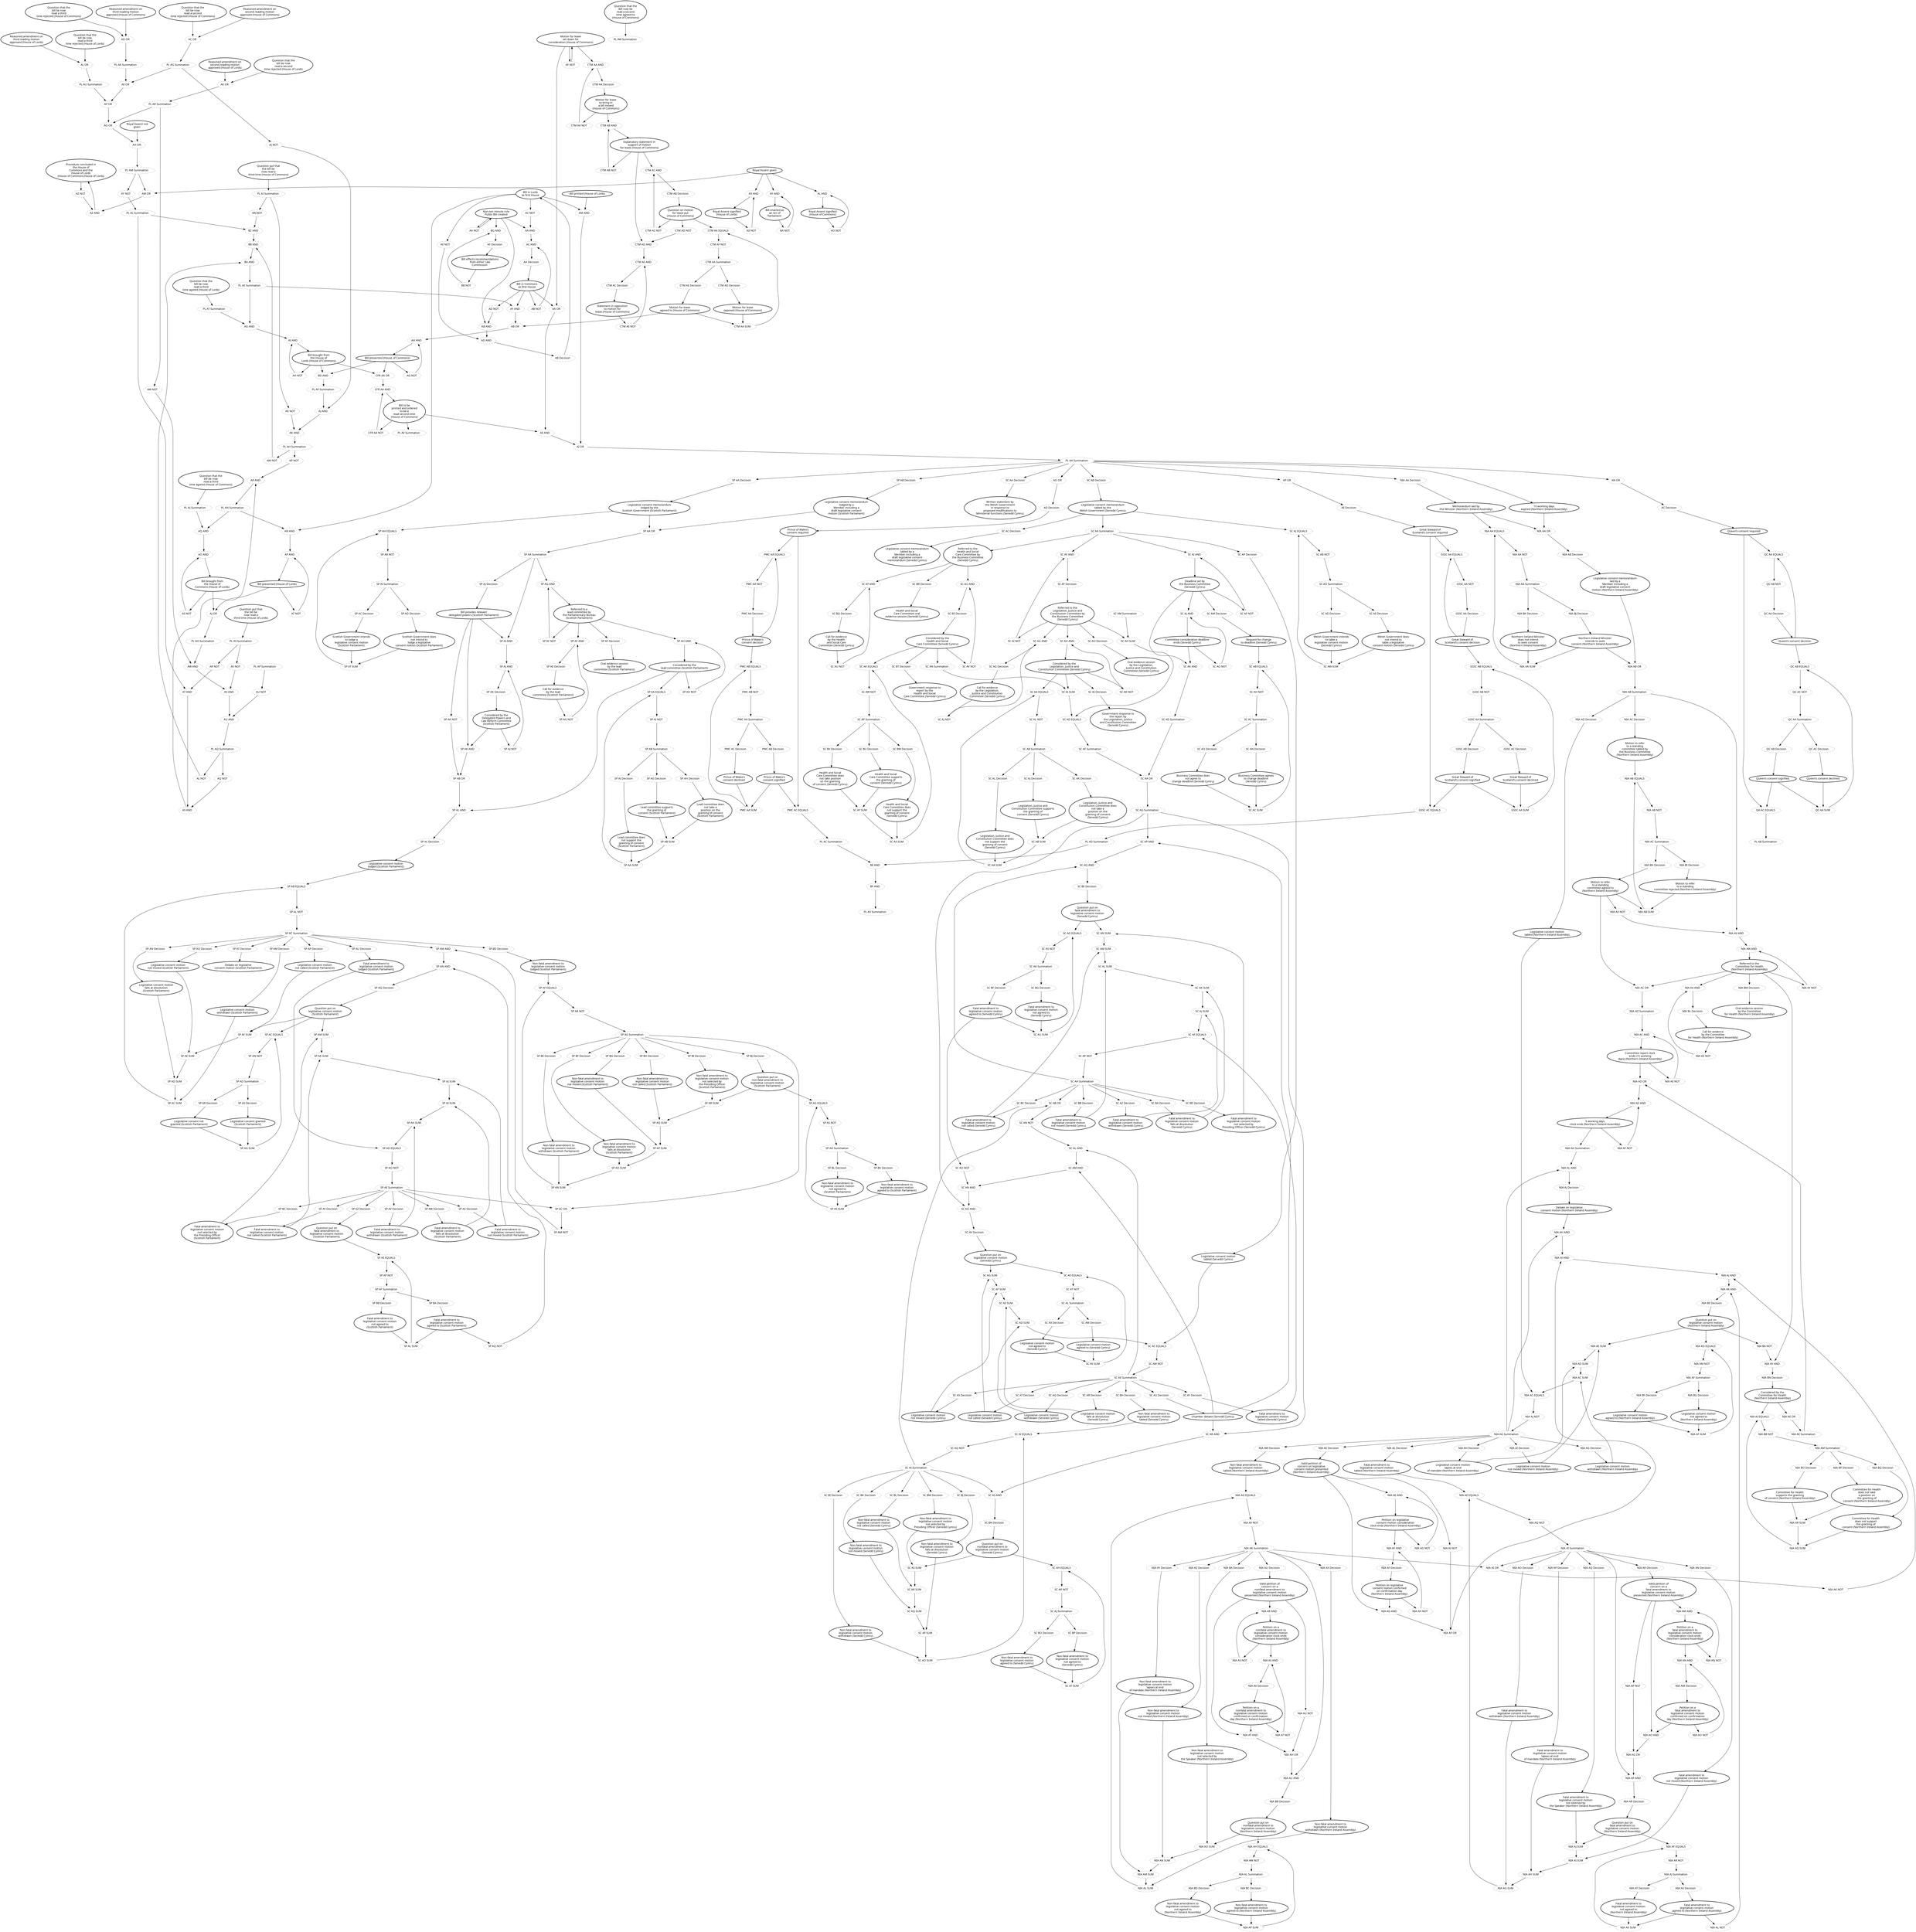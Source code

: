 digraph{graph[fontname="calibri"];node[fontname="calibri"];edge[fontname="calibri"];edge [style=solid, color=black];"111"->"415"[label=""];edge[style=solid, color=black];edge [style=solid, color=black];"281"->"1356"[label=""];edge[style=solid, color=black];edge [style=solid, color=black];"282"->"538"[label=""];edge[style=solid, color=black];edge [style=solid, color=black];"283"->"281"[label=""];edge[style=solid, color=black];edge [style=solid, color=black];"284"->"540"[label=""];edge[style=solid, color=black];edge [style=solid, color=black];"285"->"288"[label=""];edge[style=solid, color=black];edge [style=solid, color=black];"286"->"305"[label=""];edge[style=solid, color=black];edge [style=solid, color=black];"287"->"293"[label=""];edge[style=solid, color=black];edge [style=solid, color=black];"288"->"312"[label=""];edge[style=solid, color=black];edge [style=solid, color=black];"289"->"287"[label=""];edge[style=solid, color=black];edge [style=solid, color=black];"290"->"1334"[label=""];edge[style=solid, color=black];edge [style=solid, color=black];"291"->"1338"[label=""];edge[style=solid, color=black];edge [style=solid, color=black];"292"->"1358"[label=""];edge[style=solid, color=black];edge [style=solid, color=black];"293"->"1357"[label=""];edge[style=solid, color=black];edge [style=solid, color=black];"294"->"1233"[label=""];edge[style=solid, color=black];edge [style=solid, color=black];"295"->"302"[label=""];edge[style=solid, color=black];edge [style=solid, color=black];"296"->"286"[label=""];edge[style=solid, color=black];edge [style=solid, color=black];"297"->"305"[label=""];edge[style=solid, color=black];edge [style=solid, color=black];"298"->"1262"[label=""];edge[style=solid, color=black];edge [style=solid, color=black];"299"->"1378"[label=""];edge[style=solid, color=black];edge [style=solid, color=black];"300"->"307"[label=""];edge[style=solid, color=black];edge [style=solid, color=black];"301"->"307"[label=""];edge[style=solid, color=black];edge [style=solid, color=black];"302"->"303"[label=""];edge[style=solid, color=black];edge [style=solid, color=black];"303"->"304"[label=""];edge[style=solid, color=black];edge [style=solid, color=black];"304"->"1340"[label=""];edge[style=solid, color=black];edge [style=solid, color=black];"305"->"1352"[label=""];edge[style=solid, color=black];edge [style=solid, color=black];"307"->"1353"[label=""];edge[style=solid, color=black];edge [style=solid, color=black];"308"->"310"[label=""];edge[style=solid, color=black];edge [style=solid, color=black];"309"->"1277"[label=""];edge[style=solid, color=black];edge [style=solid, color=black];"310"->"314"[label=""];edge[style=solid, color=black];edge [style=solid, color=black];"311"->"314"[label=""];edge[style=solid, color=black];edge [style=solid, color=black];"312"->"1172"[label=""];edge[style=solid, color=black];edge [style=solid, color=black];"313"->"1342"[label=""];edge[style=solid, color=black];edge [style=solid, color=black];"314"->"1335"[label=""];edge[style=solid, color=black];edge [style=solid, color=black];"315"->"1366"[label=""];edge[style=solid, color=black];edge [style=solid, color=black];"316"->"339"[label=""];edge[style=solid, color=black];edge [style=solid, color=black];"317"->"1345"[label=""];edge[style=solid, color=black];edge [style=solid, color=black];"318"->"1348"[label=""];edge[style=solid, color=black];edge [style=solid, color=black];"319"->"340"[label=""];edge[style=solid, color=black];edge [style=solid, color=black];"320"->"1441"[label=""];edge[style=solid, color=black];edge [style=solid, color=black];"322"->"338"[label=""];edge[style=solid, color=black];edge [style=solid, color=black];"323"->"312"[label=""];edge[style=solid, color=black];edge [style=solid, color=black];"325"->"341"[label=""];edge[style=solid, color=black];edge [style=solid, color=black];"326"->"299"[label=""];edge[style=solid, color=black];edge [style=solid, color=black];"327"->"1377"[label=""];edge[style=solid, color=black];edge [style=solid, color=black];"328"->"315"[label=""];edge[style=solid, color=black];edge [style=solid, color=black];"329"->"327"[label=""];edge[style=solid, color=black];edge [style=solid, color=black];"330"->"1341"[label=""];edge[style=solid, color=black];edge [style=solid, color=black];"331"->"330"[label=""];edge[style=solid, color=black];edge [style=solid, color=black];"332"->"331"[label=""];edge[style=solid, color=black];edge [style=solid, color=black];"333"->"1344"[label=""];edge[style=solid, color=black];edge [style=solid, color=black];"334"->"333"[label=""];edge[style=solid, color=black];edge [style=solid, color=black];"335"->"334"[label=""];edge[style=solid, color=black];edge [style=solid, color=black];"336"->"1370"[label=""];edge[style=solid, color=black];edge [style=solid, color=black];"337"->"1369"[label=""];edge[style=solid, color=black];edge [style=solid, color=black];"338"->"111"[label=""];edge[style=solid, color=black];edge [style=solid, color=black];"339"->"1332"[label=""];edge[style=solid, color=black];edge [style=solid, color=black];"340"->"339"[label=""];edge[style=solid, color=black];edge [style=solid, color=black];"341"->"340"[label=""];edge[style=solid, color=black];edge [style=solid, color=black];"343"->"1333"[label=""];edge[style=solid, color=black];edge [style=solid, color=black];"344"->"345"[label=""];edge[style=solid, color=black];edge [style=solid, color=black];"345"->"1440"[label=""];edge[style=solid, color=black];edge [style=solid, color=black];"346"->"320"[label=""];edge[style=solid, color=black];edge [style=solid, color=black];"405"->"330"[label=""];edge[style=solid, color=black];edge [style=solid, color=black];"406"->"331"[label=""];edge[style=solid, color=black];edge [style=solid, color=black];"407"->"332"[label=""];edge[style=solid, color=black];edge [style=solid, color=black];"408"->"327"[label=""];edge[style=solid, color=black];edge [style=solid, color=black];"409"->"299"[label=""];edge[style=solid, color=black];edge [style=solid, color=black];"410"->"333"[label=""];edge[style=solid, color=black];edge [style=solid, color=black];"411"->"334"[label=""];edge[style=solid, color=black];edge [style=solid, color=black];"412"->"335"[label=""];edge[style=solid, color=black];edge [style=solid, color=black];"413"->"336"[label=""];edge[style=solid, color=black];edge [style=solid, color=black];"414"->"1339"[label=""];edge[style=solid, color=black];edge [style=solid, color=black];"415"->"338"[label=""];edge[style=solid, color=black];edge [style=solid, color=black];"416"->"337"[label=""];edge[style=solid, color=black];edge [style=solid, color=black];"417"->"294"[label=""];edge[style=solid, color=black];edge [style=solid, color=black];"418"->"298"[label=""];edge[style=solid, color=black];edge [style=solid, color=black];"419"->"309"[label=""];edge[style=solid, color=black];edge [style=solid, color=black];"429"->"346"[label=""];edge[style=solid, color=black];edge [style=solid, color=black];"538"->"283"[label=""];edge[style=solid, color=black];edge [style=solid, color=black];"539"->"283"[label=""];edge[style=solid, color=black];edge [style=solid, color=black];"540"->"287"[label=""];edge[style=solid, color=black];edge [style=solid, color=black];"542"->"1355"[label=""];edge[style=solid, color=black];edge [style=solid, color=black];"1172"->"419"[label=""];edge[style=solid, color=black];edge [style=solid, color=black];"1172"->"418"[label=""];edge[style=solid, color=black];edge [style=solid, color=black];"1172"->"417"[label=""];edge[style=solid, color=black];edge [style=solid, color=black];"1172"->"1230"[label=""];edge[style=solid, color=black];edge [style=solid, color=black];"1172"->"1229"[label=""];edge[style=solid, color=black];edge [style=solid, color=black];"1172"->"2519"[label=""];edge[style=solid, color=black];edge [style=solid, color=black];"1172"->"2520"[label=""];edge[style=solid, color=black];edge [style=solid, color=black];"1172"->"2605"[label=""];edge[style=solid, color=black];edge [style=solid, color=black];"1172"->"2726"[label=""];edge[style=solid, color=black];edge [style=solid, color=black];"1222"->"1533"[label=""];edge[style=solid, color=black];edge [style=solid, color=black];"1224"->"3116"[label=""];edge[style=solid, color=black];edge [style=solid, color=black];"1228"->"1516"[label=""];edge[style=solid, color=black];edge [style=solid, color=black];"1229"->"1576"[label=""];edge[style=solid, color=black];edge [style=solid, color=black];"1230"->"1577"[label=""];edge[style=solid, color=black];edge [style=solid, color=black];"1231"->"1578"[label=""];edge[style=solid, color=black];edge [style=solid, color=black];"1232"->"1579"[label=""];edge[style=solid, color=black];edge [style=solid, color=black];"1233"->"1245"[label=""];edge[style=solid, color=black];edge [style=solid, color=black];"1233"->"1250"[label=""];edge[style=solid, color=black];edge [style=solid, color=black];"1234"->"1245"[label=""];edge[style=solid, color=black];edge [style=solid, color=black];"1234"->"1246"[label=""];edge[style=solid, color=black];edge [style=solid, color=black];"1235"->"1244"[label=""];edge[style=solid, color=black];edge [style=solid, color=black];"1235"->"1250"[label=""];edge[style=solid, color=black];edge [style=solid, color=black];"1236"->"1244"[label=""];edge[style=solid, color=black];edge [style=solid, color=black];"1237"->"1240"[label=""];edge[style=solid, color=black];edge [style=solid, color=black];"1237"->"1241"[label=""];edge[style=solid, color=black];edge [style=solid, color=black];"1239"->"1234"[label=""];edge[style=solid, color=black];edge [style=solid, color=black];"1240"->"1235"[label=""];edge[style=solid, color=black];edge [style=solid, color=black];"1241"->"1236"[label=""];edge[style=solid, color=black];edge [style=solid, color=black];"1244"->"1246"[label=""];edge[style=solid, color=black];edge [style=solid, color=black];"1245"->"1248"[label=""];edge[style=solid, color=black];edge [style=solid, color=black];"1246"->"1249"[label=""];edge[style=solid, color=black];edge [style=solid, color=black];"1248"->"1239"[label=""];edge[style=solid, color=black];edge [style=solid, color=black];"1249"->"1237"[label=""];edge[style=solid, color=black];edge [style=solid, color=black];"1250"->"1238"[label=""];edge[style=solid, color=black];edge [style=solid, color=black];"1251"->"1253"[label=""];edge[style=solid, color=black];edge [style=solid, color=black];"1252"->"1260"[label=""];edge[style=solid, color=black];edge [style=solid, color=black];"1253"->"1263"[label=""];edge[style=solid, color=black];edge [style=solid, color=black];"1254"->"1264"[label=""];edge[style=solid, color=black];edge [style=solid, color=black];"1255"->"1265"[label=""];edge[style=solid, color=black];edge [style=solid, color=black];"1256"->"1258"[label=""];edge[style=solid, color=black];edge [style=solid, color=black];"1257"->"1251"[label=""];edge[style=solid, color=black];edge [style=solid, color=black];"1258"->"1252"[label=""];edge[style=solid, color=black];edge [style=solid, color=black];"1259"->"1261"[label=""];edge[style=solid, color=black];edge [style=solid, color=black];"1260"->"1254"[label=""];edge[style=solid, color=black];edge [style=solid, color=black];"1260"->"1255"[label=""];edge[style=solid, color=black];edge [style=solid, color=black];"1261"->"344"[label=""];edge[style=solid, color=black];edge [style=solid, color=black];"1262"->"1257"[label=""];edge[style=solid, color=black];edge [style=solid, color=black];"1262"->"1259"[label=""];edge[style=solid, color=black];edge [style=solid, color=black];"1263"->"1257"[label=""];edge[style=solid, color=black];edge [style=solid, color=black];"1263"->"1258"[label=""];edge[style=solid, color=black];edge [style=solid, color=black];"1264"->"1256"[label=""];edge[style=solid, color=black];edge [style=solid, color=black];"1264"->"1259"[label=""];edge[style=solid, color=black];edge [style=solid, color=black];"1265"->"1256"[label=""];edge[style=solid, color=black];edge [style=solid, color=black];"1266"->"1268"[label=""];edge[style=solid, color=black];edge [style=solid, color=black];"1267"->"1275"[label=""];edge[style=solid, color=black];edge [style=solid, color=black];"1268"->"1278"[label=""];edge[style=solid, color=black];edge [style=solid, color=black];"1269"->"1279"[label=""];edge[style=solid, color=black];edge [style=solid, color=black];"1270"->"1280"[label=""];edge[style=solid, color=black];edge [style=solid, color=black];"1271"->"1273"[label=""];edge[style=solid, color=black];edge [style=solid, color=black];"1272"->"1266"[label=""];edge[style=solid, color=black];edge [style=solid, color=black];"1273"->"1267"[label=""];edge[style=solid, color=black];edge [style=solid, color=black];"1274"->"1276"[label=""];edge[style=solid, color=black];edge [style=solid, color=black];"1275"->"1269"[label=""];edge[style=solid, color=black];edge [style=solid, color=black];"1275"->"1270"[label=""];edge[style=solid, color=black];edge [style=solid, color=black];"1276"->"344"[label=""];edge[style=solid, color=black];edge [style=solid, color=black];"1277"->"1272"[label=""];edge[style=solid, color=black];edge [style=solid, color=black];"1277"->"1274"[label=""];edge[style=solid, color=black];edge [style=solid, color=black];"1278"->"1272"[label=""];edge[style=solid, color=black];edge [style=solid, color=black];"1278"->"1273"[label=""];edge[style=solid, color=black];edge [style=solid, color=black];"1279"->"1271"[label=""];edge[style=solid, color=black];edge [style=solid, color=black];"1279"->"1274"[label=""];edge[style=solid, color=black];edge [style=solid, color=black];"1280"->"1271"[label=""];edge[style=solid, color=black];edge [style=solid, color=black];"1332"->"296"[label=""];edge[style=solid, color=black];edge [style=solid, color=black];"1332"->"300"[label=""];edge[style=solid, color=black];edge [style=solid, color=black];"1333"->"310"[label=""];edge[style=solid, color=black];edge [style=solid, color=black];"1334"->"295"[label=""];edge[style=solid, color=black];edge [style=solid, color=black];"1334"->"308"[label=""];edge[style=solid, color=black];edge [style=solid, color=black];"1335"->"319"[label=""];edge[style=solid, color=black];edge [style=solid, color=black];"1335"->"405"[label=""];edge[style=solid, color=black];edge [style=solid, color=black];"1336"->"311"[label=""];edge[style=solid, color=black];edge [style=solid, color=black];"1336"->"325"[label=""];edge[style=solid, color=black];edge [style=solid, color=black];"1337"->"329"[label=""];edge[style=solid, color=black];edge [style=solid, color=black];"1338"->"295"[label=""];edge[style=solid, color=black];edge [style=solid, color=black];"1339"->"341"[label=""];edge[style=solid, color=black];edge [style=solid, color=black];"1339"->"332"[label=""];edge[style=solid, color=black];edge [style=solid, color=black];"1340"->"322"[label=""];edge[style=solid, color=black];edge [style=solid, color=black];"1340"->"414"[label=""];edge[style=solid, color=black];edge [style=solid, color=black];"1341"->"326"[label=""];edge[style=solid, color=black];edge [style=solid, color=black];"1341"->"329"[label=""];edge[style=solid, color=black];edge [style=solid, color=black];"1342"->"335"[label=""];edge[style=solid, color=black];edge [style=solid, color=black];"1343"->"410"[label=""];edge[style=solid, color=black];edge [style=solid, color=black];"1344"->"406"[label=""];edge[style=solid, color=black];edge [style=solid, color=black];"1344"->"316"[label=""];edge[style=solid, color=black];edge [style=solid, color=black];"1345"->"303"[label=""];edge[style=solid, color=black];edge [style=solid, color=black];"1345"->"412"[label=""];edge[style=solid, color=black];edge [style=solid, color=black];"1346"->"407"[label=""];edge[style=solid, color=black];edge [style=solid, color=black];"1346"->"411"[label=""];edge[style=solid, color=black];edge [style=solid, color=black];"1347"->"300"[label=""];edge[style=solid, color=black];edge [style=solid, color=black];"1348"->"302"[label=""];edge[style=solid, color=black];edge [style=solid, color=black];"1349"->"1350"[label=""];edge[style=solid, color=black];edge [style=solid, color=black];"1350"->"1354"[label=""];edge[style=solid, color=black];edge [style=solid, color=black];"1351"->"1350"[label=""];edge[style=solid, color=black];edge [style=solid, color=black];"1352"->"1351"[label=""];edge[style=solid, color=black];edge [style=solid, color=black];"1352"->"297"[label=""];edge[style=solid, color=black];edge [style=solid, color=black];"1352"->"343"[label=""];edge[style=solid, color=black];edge [style=solid, color=black];"1353"->"1351"[label=""];edge[style=solid, color=black];edge [style=solid, color=black];"1353"->"301"[label=""];edge[style=solid, color=black];edge [style=solid, color=black];"1353"->"343"[label=""];edge[style=solid, color=black];edge [style=solid, color=black];"1354"->"1349"[label=""];edge[style=solid, color=black];edge [style=solid, color=black];"1354"->"288"[label=""];edge[style=solid, color=black];edge [style=solid, color=black];"1354"->"1437"[label=""];edge[style=solid, color=black];edge [style=solid, color=black];"1355"->"542"[label=""];edge[style=solid, color=black];edge [style=solid, color=black];"1355"->"538"[label=""];edge[style=solid, color=black];edge [style=solid, color=black];"1355"->"540"[label=""];edge[style=solid, color=black];edge [style=solid, color=black];"1355"->"346"[label=""];edge[style=solid, color=black];edge [style=solid, color=black];"1356"->"539"[label=""];edge[style=solid, color=black];edge [style=solid, color=black];"1356"->"284"[label=""];edge[style=solid, color=black];edge [style=solid, color=black];"1356"->"296"[label=""];edge[style=solid, color=black];edge [style=solid, color=black];"1356"->"285"[label=""];edge[style=solid, color=black];edge [style=solid, color=black];"1357"->"289"[label=""];edge[style=solid, color=black];edge [style=solid, color=black];"1357"->"282"[label=""];edge[style=solid, color=black];edge [style=solid, color=black];"1357"->"326"[label=""];edge[style=solid, color=black];edge [style=solid, color=black];"1357"->"323"[label=""];edge[style=solid, color=black];edge [style=solid, color=black];"1358"->"292"[label=""];edge[style=solid, color=black];edge [style=solid, color=black];"1358"->"285"[label=""];edge[style=solid, color=black];edge [style=solid, color=black];"1358"->"1380"[label=""];edge[style=solid, color=black];edge [style=solid, color=black];"1359"->"286"[label=""];edge[style=solid, color=black];edge [style=solid, color=black];"1359"->"1396"[label=""];edge[style=solid, color=black];edge [style=solid, color=black];"1360"->"290"[label=""];edge[style=solid, color=black];edge [style=solid, color=black];"1361"->"290"[label=""];edge[style=solid, color=black];edge [style=solid, color=black];"1362"->"1336"[label=""];edge[style=solid, color=black];edge [style=solid, color=black];"1363"->"1337"[label=""];edge[style=solid, color=black];edge [style=solid, color=black];"1364"->"291"[label=""];edge[style=solid, color=black];edge [style=solid, color=black];"1365"->"291"[label=""];edge[style=solid, color=black];edge [style=solid, color=black];"1366"->"328"[label=""];edge[style=solid, color=black];edge [style=solid, color=black];"1367"->"304"[label=""];edge[style=solid, color=black];edge [style=solid, color=black];"1368"->"322"[label=""];edge[style=solid, color=black];edge [style=solid, color=black];"1368"->"315"[label=""];edge[style=solid, color=black];edge [style=solid, color=black];"1368"->"337"[label=""];edge[style=solid, color=black];edge [style=solid, color=black];"1368"->"336"[label=""];edge[style=solid, color=black];edge [style=solid, color=black];"1369"->"416"[label=""];edge[style=solid, color=black];edge [style=solid, color=black];"1370"->"413"[label=""];edge[style=solid, color=black];edge [style=solid, color=black];"1371"->"1347"[label=""];edge[style=solid, color=black];edge [style=solid, color=black];"1372"->"318"[label=""];edge[style=solid, color=black];edge [style=solid, color=black];"1373"->"318"[label=""];edge[style=solid, color=black];edge [style=solid, color=black];"1374"->"1346"[label=""];edge[style=solid, color=black];edge [style=solid, color=black];"1375"->"317"[label=""];edge[style=solid, color=black];edge [style=solid, color=black];"1376"->"317"[label=""];edge[style=solid, color=black];edge [style=solid, color=black];"1377"->"313"[label=""];edge[style=solid, color=black];edge [style=solid, color=black];"1377"->"408"[label=""];edge[style=solid, color=black];edge [style=solid, color=black];"1378"->"313"[label=""];edge[style=solid, color=black];edge [style=solid, color=black];"1378"->"409"[label=""];edge[style=solid, color=black];edge [style=solid, color=black];"1379"->"323"[label=""];edge[style=solid, color=black];edge [style=solid, color=black];"1380"->"1391"[label=""];edge[style=solid, color=black];edge [style=solid, color=black];"1381"->"1400"[label=""];edge[style=solid, color=black];edge [style=solid, color=black];"1382"->"1392"[label=""];edge[style=solid, color=black];edge [style=solid, color=black];"1383"->"1384"[label=""];edge[style=solid, color=black];edge [style=solid, color=black];"1384"->"1393"[label=""];edge[style=solid, color=black];edge [style=solid, color=black];"1385"->"1380"[label=""];edge[style=solid, color=black];edge [style=solid, color=black];"1386"->"1381"[label=""];edge[style=solid, color=black];edge [style=solid, color=black];"1387"->"1382"[label=""];edge[style=solid, color=black];edge [style=solid, color=black];"1388"->"1383"[label=""];edge[style=solid, color=black];edge [style=solid, color=black];"1389"->"1384"[label=""];edge[style=solid, color=black];edge [style=solid, color=black];"1390"->"1398"[label=""];edge[style=solid, color=black];edge [style=solid, color=black];"1391"->"1399"[label=""];edge[style=solid, color=black];edge [style=solid, color=black];"1392"->"1402"[label=""];edge[style=solid, color=black];edge [style=solid, color=black];"1393"->"1401"[label=""];edge[style=solid, color=black];edge [style=solid, color=black];"1394"->"1403"[label=""];edge[style=solid, color=black];edge [style=solid, color=black];"1395"->"1359"[label=""];edge[style=solid, color=black];edge [style=solid, color=black];"1396"->"1397"[label=""];edge[style=solid, color=black];edge [style=solid, color=black];"1397"->"1390"[label=""];edge[style=solid, color=black];edge [style=solid, color=black];"1398"->"1394"[label=""];edge[style=solid, color=black];edge [style=solid, color=black];"1398"->"1395"[label=""];edge[style=solid, color=black];edge [style=solid, color=black];"1399"->"1385"[label=""];edge[style=solid, color=black];edge [style=solid, color=black];"1399"->"1381"[label=""];edge[style=solid, color=black];edge [style=solid, color=black];"1400"->"1386"[label=""];edge[style=solid, color=black];edge [style=solid, color=black];"1400"->"1382"[label=""];edge[style=solid, color=black];edge [style=solid, color=black];"1400"->"1383"[label=""];edge[style=solid, color=black];edge [style=solid, color=black];"1401"->"1389"[label=""];edge[style=solid, color=black];edge [style=solid, color=black];"1402"->"1387"[label=""];edge[style=solid, color=black];edge [style=solid, color=black];"1402"->"1388"[label=""];edge[style=solid, color=black];edge [style=solid, color=black];"1402"->"1397"[label=""];edge[style=solid, color=black];edge [style=solid, color=black];"1403"->"1396"[label=""];edge[style=solid, color=black];edge [style=solid, color=black];"1438"->"1439"[label=""];edge[style=solid, color=black];edge [style=solid, color=black];"1441"->"429"[label=""];edge[style=solid, color=black];edge [style=solid, color=black];"1516"->"1581"[label=""];edge[style=solid, color=black];edge [style=solid, color=black];"1517"->"1583"[label=""];edge[style=solid, color=black];edge [style=solid, color=black];"1518"->"1519"[label=""];edge[style=solid, color=black];edge [style=solid, color=black];"1519"->"1539"[label=""];edge[style=solid, color=black];edge [style=solid, color=black];"1520"->"1558"[label=""];edge[style=solid, color=black];edge [style=solid, color=black];"1521"->"1540"[label=""];edge[style=solid, color=black];edge [style=solid, color=black];"1522"->"1815"[label=""];edge[style=solid, color=black];edge [style=solid, color=black];"1523"->"1222"[label=""];edge[style=solid, color=black];edge [style=solid, color=black];"1524"->"1517"[label=""];edge[style=solid, color=black];edge [style=solid, color=black];"1525"->"1607"[label=""];edge[style=solid, color=black];edge [style=solid, color=black];"1526"->"1519"[label=""];edge[style=solid, color=black];edge [style=solid, color=black];"1527"->"1558"[label=""];edge[style=solid, color=black];edge [style=solid, color=black];"1528"->"1608"[label=""];edge[style=solid, color=black];edge [style=solid, color=black];"1529"->"1522"[label=""];edge[style=solid, color=black];edge [style=solid, color=black];"1530"->"1609"[label=""];edge[style=solid, color=black];edge [style=solid, color=black];"1531"->"1610"[label=""];edge[style=solid, color=black];edge [style=solid, color=black];"1532"->"1611"[label=""];edge[style=solid, color=black];edge [style=solid, color=black];"1533"->"1580"[label=""];edge[style=solid, color=black];edge [style=solid, color=black];"1534"->"1582"[label=""];edge[style=solid, color=black];edge [style=solid, color=black];"1535"->"1584"[label=""];edge[style=solid, color=black];edge [style=solid, color=black];"1536"->"1585"[label=""];edge[style=solid, color=black];edge [style=solid, color=black];"1537"->"1586"[label=""];edge[style=solid, color=black];edge [style=solid, color=black];"1538"->"1596"[label=""];edge[style=solid, color=black];edge [style=solid, color=black];"1539"->"1597"[label=""];edge[style=solid, color=black];edge [style=solid, color=black];"1540"->"1587"[label=""];edge[style=solid, color=black];edge [style=solid, color=black];"1541"->"1588"[label=""];edge[style=solid, color=black];edge [style=solid, color=black];"1542"->"1589"[label=""];edge[style=solid, color=black];edge [style=solid, color=black];"1543"->"1590"[label=""];edge[style=solid, color=black];edge [style=solid, color=black];"1544"->"1591"[label=""];edge[style=solid, color=black];edge [style=solid, color=black];"1545"->"1592"[label=""];edge[style=solid, color=black];edge [style=solid, color=black];"1546"->"1593"[label=""];edge[style=solid, color=black];edge [style=solid, color=black];"1547"->"1594"[label=""];edge[style=solid, color=black];edge [style=solid, color=black];"1548"->"1595"[label=""];edge[style=solid, color=black];edge [style=solid, color=black];"1549"->"1598"[label=""];edge[style=solid, color=black];edge [style=solid, color=black];"1550"->"1599"[label=""];edge[style=solid, color=black];edge [style=solid, color=black];"1551"->"1600"[label=""];edge[style=solid, color=black];edge [style=solid, color=black];"1552"->"1601"[label=""];edge[style=solid, color=black];edge [style=solid, color=black];"1553"->"1602"[label=""];edge[style=solid, color=black];edge [style=solid, color=black];"1554"->"1603"[label=""];edge[style=solid, color=black];edge [style=solid, color=black];"1555"->"1604"[label=""];edge[style=solid, color=black];edge [style=solid, color=black];"1556"->"1605"[label=""];edge[style=solid, color=black];edge [style=solid, color=black];"1557"->"1606"[label=""];edge[style=solid, color=black];edge [style=solid, color=black];"1558"->"1521"[label=""];edge[style=solid, color=black];edge [style=solid, color=black];"1559"->"1571"[label=""];edge[style=solid, color=black];edge [style=solid, color=black];"1560"->"1559"[label=""];edge[style=solid, color=black];edge [style=solid, color=black];"1561"->"1572"[label=""];edge[style=solid, color=black];edge [style=solid, color=black];"1562"->"1561"[label=""];edge[style=solid, color=black];edge [style=solid, color=black];"1563"->"1562"[label=""];edge[style=solid, color=black];edge [style=solid, color=black];"1564"->"1563"[label=""];edge[style=solid, color=black];edge [style=solid, color=black];"1565"->"1573"[label=""];edge[style=solid, color=black];edge [style=solid, color=black];"1566"->"1574"[label=""];edge[style=solid, color=black];edge [style=solid, color=black];"1567"->"1566"[label=""];edge[style=solid, color=black];edge [style=solid, color=black];"1568"->"1567"[label=""];edge[style=solid, color=black];edge [style=solid, color=black];"1569"->"1568"[label=""];edge[style=solid, color=black];edge [style=solid, color=black];"1570"->"1575"[label=""];edge[style=solid, color=black];edge [style=solid, color=black];"1571"->"1525"[label=""];edge[style=solid, color=black];edge [style=solid, color=black];"1572"->"1528"[label=""];edge[style=solid, color=black];edge [style=solid, color=black];"1573"->"1530"[label=""];edge[style=solid, color=black];edge [style=solid, color=black];"1574"->"1531"[label=""];edge[style=solid, color=black];edge [style=solid, color=black];"1575"->"1532"[label=""];edge[style=solid, color=black];edge [style=solid, color=black];"1576"->"1557"[label=""];edge[style=solid, color=black];edge [style=solid, color=black];"1576"->"3117"[label=""];edge[style=solid, color=black];edge [style=solid, color=black];"1577"->"1557"[label=""];edge[style=solid, color=black];edge [style=solid, color=black];"1578"->"3118"[label=""];edge[style=solid, color=black];edge [style=solid, color=black];"1579"->"3118"[label=""];edge[style=solid, color=black];edge [style=solid, color=black];"1580"->"1523"[label=""];edge[style=solid, color=black];edge [style=solid, color=black];"1581"->"1228"[label=""];edge[style=solid, color=black];edge [style=solid, color=black];"1581"->"1222"[label=""];edge[style=solid, color=black];edge [style=solid, color=black];"1581"->"1534"[label=""];edge[style=solid, color=black];edge [style=solid, color=black];"1581"->"1517"[label=""];edge[style=solid, color=black];edge [style=solid, color=black];"1583"->"1524"[label=""];edge[style=solid, color=black];edge [style=solid, color=black];"1583"->"1521"[label=""];edge[style=solid, color=black];edge [style=solid, color=black];"1583"->"1571"[label=""];edge[style=solid, color=black];edge [style=solid, color=black];"1584"->"1560"[label=""];edge[style=solid, color=black];edge [style=solid, color=black];"1585"->"1560"[label=""];edge[style=solid, color=black];edge [style=solid, color=black];"1586"->"1559"[label=""];edge[style=solid, color=black];edge [style=solid, color=black];"1587"->"1572"[label=""];edge[style=solid, color=black];edge [style=solid, color=black];"1588"->"1561"[label=""];edge[style=solid, color=black];edge [style=solid, color=black];"1589"->"1562"[label=""];edge[style=solid, color=black];edge [style=solid, color=black];"1590"->"1563"[label=""];edge[style=solid, color=black];edge [style=solid, color=black];"1591"->"1564"[label=""];edge[style=solid, color=black];edge [style=solid, color=black];"1592"->"1564"[label=""];edge[style=solid, color=black];edge [style=solid, color=black];"1592"->"1573"[label=""];edge[style=solid, color=black];edge [style=solid, color=black];"1592"->"1811"[label=""];edge[style=solid, color=black];edge [style=solid, color=black];"1593"->"1565"[label=""];edge[style=solid, color=black];edge [style=solid, color=black];"1594"->"1565"[label=""];edge[style=solid, color=black];edge [style=solid, color=black];"1596"->"1518"[label=""];edge[style=solid, color=black];edge [style=solid, color=black];"1596"->"1520"[label=""];edge[style=solid, color=black];edge [style=solid, color=black];"1596"->"1527"[label=""];edge[style=solid, color=black];edge [style=solid, color=black];"1597"->"1526"[label=""];edge[style=solid, color=black];edge [style=solid, color=black];"1597"->"1520"[label=""];edge[style=solid, color=black];edge [style=solid, color=black];"1598"->"1574"[label=""];edge[style=solid, color=black];edge [style=solid, color=black];"1599"->"1566"[label=""];edge[style=solid, color=black];edge [style=solid, color=black];"1600"->"1567"[label=""];edge[style=solid, color=black];edge [style=solid, color=black];"1601"->"1568"[label=""];edge[style=solid, color=black];edge [style=solid, color=black];"1602"->"1569"[label=""];edge[style=solid, color=black];edge [style=solid, color=black];"1603"->"1575"[label=""];edge[style=solid, color=black];edge [style=solid, color=black];"1604"->"1570"[label=""];edge[style=solid, color=black];edge [style=solid, color=black];"1604"->"1816"[label=""];edge[style=solid, color=black];edge [style=solid, color=black];"1605"->"1570"[label=""];edge[style=solid, color=black];edge [style=solid, color=black];"1606"->"1516"[label=""];edge[style=solid, color=black];edge [style=solid, color=black];"1606"->"1538"[label=""];edge[style=solid, color=black];edge [style=solid, color=black];"1606"->"1518"[label=""];edge[style=solid, color=black];edge [style=solid, color=black];"1607"->"1535"[label=""];edge[style=solid, color=black];edge [style=solid, color=black];"1607"->"1536"[label=""];edge[style=solid, color=black];edge [style=solid, color=black];"1607"->"1537"[label=""];edge[style=solid, color=black];edge [style=solid, color=black];"1608"->"1548"[label=""];edge[style=solid, color=black];edge [style=solid, color=black];"1608"->"1542"[label=""];edge[style=solid, color=black];edge [style=solid, color=black];"1608"->"1541"[label=""];edge[style=solid, color=black];edge [style=solid, color=black];"1608"->"1543"[label=""];edge[style=solid, color=black];edge [style=solid, color=black];"1608"->"1544"[label=""];edge[style=solid, color=black];edge [style=solid, color=black];"1608"->"1522"[label=""];edge[style=solid, color=black];edge [style=solid, color=black];"1608"->"1549"[label=""];edge[style=solid, color=black];edge [style=solid, color=black];"1608"->"1817"[label=""];edge[style=solid, color=black];edge [style=solid, color=black];"1609"->"1546"[label=""];edge[style=solid, color=black];edge [style=solid, color=black];"1609"->"1547"[label=""];edge[style=solid, color=black];edge [style=solid, color=black];"1610"->"1551"[label=""];edge[style=solid, color=black];edge [style=solid, color=black];"1610"->"1550"[label=""];edge[style=solid, color=black];edge [style=solid, color=black];"1610"->"1552"[label=""];edge[style=solid, color=black];edge [style=solid, color=black];"1610"->"1553"[label=""];edge[style=solid, color=black];edge [style=solid, color=black];"1610"->"1554"[label=""];edge[style=solid, color=black];edge [style=solid, color=black];"1610"->"1814"[label=""];edge[style=solid, color=black];edge [style=solid, color=black];"1610"->"1813"[label=""];edge[style=solid, color=black];edge [style=solid, color=black];"1611"->"1555"[label=""];edge[style=solid, color=black];edge [style=solid, color=black];"1611"->"1556"[label=""];edge[style=solid, color=black];edge [style=solid, color=black];"1811"->"1569"[label=""];edge[style=solid, color=black];edge [style=solid, color=black];"1812"->"1811"[label=""];edge[style=solid, color=black];edge [style=solid, color=black];"1813"->"1812"[label=""];edge[style=solid, color=black];edge [style=solid, color=black];"1814"->"1529"[label=""];edge[style=solid, color=black];edge [style=solid, color=black];"1815"->"1545"[label=""];edge[style=solid, color=black];edge [style=solid, color=black];"1816"->"1815"[label=""];edge[style=solid, color=black];edge [style=solid, color=black];"1817"->"1837"[label=""];edge[style=solid, color=black];edge [style=solid, color=black];"1818"->"1838"[label=""];edge[style=solid, color=black];edge [style=solid, color=black];"1819"->"1840"[label=""];edge[style=solid, color=black];edge [style=solid, color=black];"1820"->"1841"[label=""];edge[style=solid, color=black];edge [style=solid, color=black];"1821"->"1839"[label=""];edge[style=solid, color=black];edge [style=solid, color=black];"1822"->"1842"[label=""];edge[style=solid, color=black];edge [style=solid, color=black];"1823"->"1843"[label=""];edge[style=solid, color=black];edge [style=solid, color=black];"1824"->"1845"[label=""];edge[style=solid, color=black];edge [style=solid, color=black];"1825"->"1835"[label=""];edge[style=solid, color=black];edge [style=solid, color=black];"1826"->"1836"[label=""];edge[style=solid, color=black];edge [style=solid, color=black];"1827"->"1825"[label=""];edge[style=solid, color=black];edge [style=solid, color=black];"1828"->"1826"[label=""];edge[style=solid, color=black];edge [style=solid, color=black];"1829"->"1827"[label=""];edge[style=solid, color=black];edge [style=solid, color=black];"1830"->"1829"[label=""];edge[style=solid, color=black];edge [style=solid, color=black];"1831"->"1830"[label=""];edge[style=solid, color=black];edge [style=solid, color=black];"1832"->"1831"[label=""];edge[style=solid, color=black];edge [style=solid, color=black];"1833"->"1832"[label=""];edge[style=solid, color=black];edge [style=solid, color=black];"1834"->"1828"[label=""];edge[style=solid, color=black];edge [style=solid, color=black];"1835"->"1814"[label=""];edge[style=solid, color=black];edge [style=solid, color=black];"1835"->"1822"[label=""];edge[style=solid, color=black];edge [style=solid, color=black];"1835"->"1819"[label=""];edge[style=solid, color=black];edge [style=solid, color=black];"1835"->"1818"[label=""];edge[style=solid, color=black];edge [style=solid, color=black];"1835"->"1820"[label=""];edge[style=solid, color=black];edge [style=solid, color=black];"1835"->"1821"[label=""];edge[style=solid, color=black];edge [style=solid, color=black];"1835"->"1823"[label=""];edge[style=solid, color=black];edge [style=solid, color=black];"1836"->"1846"[label=""];edge[style=solid, color=black];edge [style=solid, color=black];"1836"->"1824"[label=""];edge[style=solid, color=black];edge [style=solid, color=black];"1837"->"1827"[label=""];edge[style=solid, color=black];edge [style=solid, color=black];"1838"->"1829"[label=""];edge[style=solid, color=black];edge [style=solid, color=black];"1839"->"1832"[label=""];edge[style=solid, color=black];edge [style=solid, color=black];"1840"->"1830"[label=""];edge[style=solid, color=black];edge [style=solid, color=black];"1841"->"1831"[label=""];edge[style=solid, color=black];edge [style=solid, color=black];"1842"->"1833"[label=""];edge[style=solid, color=black];edge [style=solid, color=black];"1843"->"1833"[label=""];edge[style=solid, color=black];edge [style=solid, color=black];"1843"->"1828"[label=""];edge[style=solid, color=black];edge [style=solid, color=black];"1844"->"1834"[label=""];edge[style=solid, color=black];edge [style=solid, color=black];"1845"->"1834"[label=""];edge[style=solid, color=black];edge [style=solid, color=black];"1846"->"1844"[label=""];edge[style=solid, color=black];edge [style=solid, color=black];"2432"->"2521"[label=""];edge[style=solid, color=black];edge [style=solid, color=black];"2432"->"2593"[label=""];edge[style=solid, color=black];edge [style=solid, color=black];"2432"->"3119"[label=""];edge[style=solid, color=black];edge [style=solid, color=black];"2435"->"3120"[label=""];edge[style=solid, color=black];edge [style=solid, color=black];"2436"->"3120"[label=""];edge[style=solid, color=black];edge [style=solid, color=black];"2437"->"2507"[label=""];edge[style=solid, color=black];edge [style=solid, color=black];"2437"->"2484"[label=""];edge[style=solid, color=black];edge [style=solid, color=black];"2437"->"2526"[label=""];edge[style=solid, color=black];edge [style=solid, color=black];"2437"->"2569"[label=""];edge[style=solid, color=black];edge [style=solid, color=black];"2437"->"2485"[label=""];edge[style=solid, color=black];edge [style=solid, color=black];"2438"->"2508"[label=""];edge[style=solid, color=black];edge [style=solid, color=black];"2440"->"2509"[label=""];edge[style=solid, color=black];edge [style=solid, color=black];"2440"->"2527"[label=""];edge[style=solid, color=black];edge [style=solid, color=black];"2440"->"2570"[label=""];edge[style=solid, color=black];edge [style=solid, color=black];"2440"->"2584"[label=""];edge[style=solid, color=black];edge [style=solid, color=black];"2442"->"2563"[label=""];edge[style=solid, color=black];edge [style=solid, color=black];"2443"->"2563"[label=""];edge[style=solid, color=black];edge [style=solid, color=black];"2444"->"2562"[label=""];edge[style=solid, color=black];edge [style=solid, color=black];"2445"->"2504"[label=""];edge[style=solid, color=black];edge [style=solid, color=black];"2445"->"2531"[label=""];edge[style=solid, color=black];edge [style=solid, color=black];"2445"->"2488"[label=""];edge[style=solid, color=black];edge [style=solid, color=black];"2445"->"2487"[label=""];edge[style=solid, color=black];edge [style=solid, color=black];"2446"->"2505"[label=""];edge[style=solid, color=black];edge [style=solid, color=black];"2446"->"2488"[label=""];edge[style=solid, color=black];edge [style=solid, color=black];"2447"->"2585"[label=""];edge[style=solid, color=black];edge [style=solid, color=black];"2448"->"2564"[label=""];edge[style=solid, color=black];edge [style=solid, color=black];"2449"->"2564"[label=""];edge[style=solid, color=black];edge [style=solid, color=black];"2451"->"2586"[label=""];edge[style=solid, color=black];edge [style=solid, color=black];"2452"->"2565"[label=""];edge[style=solid, color=black];edge [style=solid, color=black];"2453"->"2566"[label=""];edge[style=solid, color=black];edge [style=solid, color=black];"2454"->"2567"[label=""];edge[style=solid, color=black];edge [style=solid, color=black];"2455"->"2568"[label=""];edge[style=solid, color=black];edge [style=solid, color=black];"2456"->"2568"[label=""];edge[style=solid, color=black];edge [style=solid, color=black];"2456"->"2588"[label=""];edge[style=solid, color=black];edge [style=solid, color=black];"2457"->"2583"[label=""];edge[style=solid, color=black];edge [style=solid, color=black];"2458"->"2583"[label=""];edge[style=solid, color=black];edge [style=solid, color=black];"2459"->"2490"[label=""];edge[style=solid, color=black];edge [style=solid, color=black];"2459"->"2493"[label=""];edge[style=solid, color=black];edge [style=solid, color=black];"2459"->"2495"[label=""];edge[style=solid, color=black];edge [style=solid, color=black];"2460"->"2589"[label=""];edge[style=solid, color=black];edge [style=solid, color=black];"2461"->"2571"[label=""];edge[style=solid, color=black];edge [style=solid, color=black];"2462"->"2572"[label=""];edge[style=solid, color=black];edge [style=solid, color=black];"2463"->"2573"[label=""];edge[style=solid, color=black];edge [style=solid, color=black];"2464"->"2574"[label=""];edge[style=solid, color=black];edge [style=solid, color=black];"2465"->"2575"[label=""];edge[style=solid, color=black];edge [style=solid, color=black];"2466"->"2575"[label=""];edge[style=solid, color=black];edge [style=solid, color=black];"2466"->"2590"[label=""];edge[style=solid, color=black];edge [style=solid, color=black];"2467"->"2582"[label=""];edge[style=solid, color=black];edge [style=solid, color=black];"2467"->"2513"[label=""];edge[style=solid, color=black];edge [style=solid, color=black];"2468"->"2582"[label=""];edge[style=solid, color=black];edge [style=solid, color=black];"2469"->"2592"[label=""];edge[style=solid, color=black];edge [style=solid, color=black];"2470"->"2576"[label=""];edge[style=solid, color=black];edge [style=solid, color=black];"2471"->"2577"[label=""];edge[style=solid, color=black];edge [style=solid, color=black];"2472"->"2578"[label=""];edge[style=solid, color=black];edge [style=solid, color=black];"2473"->"2579"[label=""];edge[style=solid, color=black];edge [style=solid, color=black];"2474"->"2580"[label=""];edge[style=solid, color=black];edge [style=solid, color=black];"2475"->"2580"[label=""];edge[style=solid, color=black];edge [style=solid, color=black];"2475"->"2591"[label=""];edge[style=solid, color=black];edge [style=solid, color=black];"2476"->"2581"[label=""];edge[style=solid, color=black];edge [style=solid, color=black];"2477"->"2581"[label=""];edge[style=solid, color=black];edge [style=solid, color=black];"2483"->"2524"[label=""];edge[style=solid, color=black];edge [style=solid, color=black];"2484"->"2525"[label=""];edge[style=solid, color=black];edge [style=solid, color=black];"2485"->"2440"[label=""];edge[style=solid, color=black];edge [style=solid, color=black];"2486"->"2445"[label=""];edge[style=solid, color=black];edge [style=solid, color=black];"2487"->"2446"[label=""];edge[style=solid, color=black];edge [style=solid, color=black];"2488"->"2596"[label=""];edge[style=solid, color=black];edge [style=solid, color=black];"2489"->"2490"[label=""];edge[style=solid, color=black];edge [style=solid, color=black];"2490"->"2491"[label=""];edge[style=solid, color=black];edge [style=solid, color=black];"2491"->"2492"[label=""];edge[style=solid, color=black];edge [style=solid, color=black];"2492"->"2540"[label=""];edge[style=solid, color=black];edge [style=solid, color=black];"2493"->"2494"[label=""];edge[style=solid, color=black];edge [style=solid, color=black];"2494"->"2549"[label=""];edge[style=solid, color=black];edge [style=solid, color=black];"2495"->"2496"[label=""];edge[style=solid, color=black];edge [style=solid, color=black];"2496"->"2559"[label=""];edge[style=solid, color=black];edge [style=solid, color=black];"2497"->"2599"[label=""];edge[style=solid, color=black];edge [style=solid, color=black];"2498"->"2512"[label=""];edge[style=solid, color=black];edge [style=solid, color=black];"2500"->"3121"[label=""];edge[style=solid, color=black];edge [style=solid, color=black];"2504"->"2486"[label=""];edge[style=solid, color=black];edge [style=solid, color=black];"2505"->"2487"[label=""];edge[style=solid, color=black];edge [style=solid, color=black];"2506"->"2595"[label=""];edge[style=solid, color=black];edge [style=solid, color=black];"2507"->"2483"[label=""];edge[style=solid, color=black];edge [style=solid, color=black];"2508"->"2484"[label=""];edge[style=solid, color=black];edge [style=solid, color=black];"2509"->"2485"[label=""];edge[style=solid, color=black];edge [style=solid, color=black];"2510"->"2594"[label=""];edge[style=solid, color=black];edge [style=solid, color=black];"2511"->"2597"[label=""];edge[style=solid, color=black];edge [style=solid, color=black];"2512"->"2489"[label=""];edge[style=solid, color=black];edge [style=solid, color=black];"2513"->"2491"[label=""];edge[style=solid, color=black];edge [style=solid, color=black];"2514"->"2600"[label=""];edge[style=solid, color=black];edge [style=solid, color=black];"2515"->"2601"[label=""];edge[style=solid, color=black];edge [style=solid, color=black];"2516"->"2602"[label=""];edge[style=solid, color=black];edge [style=solid, color=black];"2517"->"2603"[label=""];edge[style=solid, color=black];edge [style=solid, color=black];"2518"->"2604"[label=""];edge[style=solid, color=black];edge [style=solid, color=black];"2519"->"2433"[label=""];edge[style=solid, color=black];edge [style=solid, color=black];"2520"->"2432"[label=""];edge[style=solid, color=black];edge [style=solid, color=black];"2521"->"2434"[label=""];edge[style=solid, color=black];edge [style=solid, color=black];"2522"->"2435"[label=""];edge[style=solid, color=black];edge [style=solid, color=black];"2523"->"2436"[label=""];edge[style=solid, color=black];edge [style=solid, color=black];"2524"->"2437"[label=""];edge[style=solid, color=black];edge [style=solid, color=black];"2525"->"2438"[label=""];edge[style=solid, color=black];edge [style=solid, color=black];"2526"->"2439"[label=""];edge[style=solid, color=black];edge [style=solid, color=black];"2527"->"2441"[label=""];edge[style=solid, color=black];edge [style=solid, color=black];"2528"->"2442"[label=""];edge[style=solid, color=black];edge [style=solid, color=black];"2529"->"2443"[label=""];edge[style=solid, color=black];edge [style=solid, color=black];"2530"->"2444"[label=""];edge[style=solid, color=black];edge [style=solid, color=black];"2531"->"2447"[label=""];edge[style=solid, color=black];edge [style=solid, color=black];"2532"->"2448"[label=""];edge[style=solid, color=black];edge [style=solid, color=black];"2533"->"2449"[label=""];edge[style=solid, color=black];edge [style=solid, color=black];"2534"->"2451"[label=""];edge[style=solid, color=black];edge [style=solid, color=black];"2535"->"2452"[label=""];edge[style=solid, color=black];edge [style=solid, color=black];"2536"->"2453"[label=""];edge[style=solid, color=black];edge [style=solid, color=black];"2537"->"2454"[label=""];edge[style=solid, color=black];edge [style=solid, color=black];"2538"->"2455"[label=""];edge[style=solid, color=black];edge [style=solid, color=black];"2539"->"2459"[label=""];edge[style=solid, color=black];edge [style=solid, color=black];"2540"->"2456"[label=""];edge[style=solid, color=black];edge [style=solid, color=black];"2541"->"2457"[label=""];edge[style=solid, color=black];edge [style=solid, color=black];"2542"->"2458"[label=""];edge[style=solid, color=black];edge [style=solid, color=black];"2543"->"2460"[label=""];edge[style=solid, color=black];edge [style=solid, color=black];"2544"->"2461"[label=""];edge[style=solid, color=black];edge [style=solid, color=black];"2545"->"2462"[label=""];edge[style=solid, color=black];edge [style=solid, color=black];"2546"->"2463"[label=""];edge[style=solid, color=black];edge [style=solid, color=black];"2547"->"2464"[label=""];edge[style=solid, color=black];edge [style=solid, color=black];"2548"->"2465"[label=""];edge[style=solid, color=black];edge [style=solid, color=black];"2549"->"2466"[label=""];edge[style=solid, color=black];edge [style=solid, color=black];"2550"->"2467"[label=""];edge[style=solid, color=black];edge [style=solid, color=black];"2551"->"2468"[label=""];edge[style=solid, color=black];edge [style=solid, color=black];"2552"->"2469"[label=""];edge[style=solid, color=black];edge [style=solid, color=black];"2553"->"2470"[label=""];edge[style=solid, color=black];edge [style=solid, color=black];"2554"->"2471"[label=""];edge[style=solid, color=black];edge [style=solid, color=black];"2555"->"2472"[label=""];edge[style=solid, color=black];edge [style=solid, color=black];"2557"->"2473"[label=""];edge[style=solid, color=black];edge [style=solid, color=black];"2558"->"2474"[label=""];edge[style=solid, color=black];edge [style=solid, color=black];"2559"->"2475"[label=""];edge[style=solid, color=black];edge [style=solid, color=black];"2560"->"2476"[label=""];edge[style=solid, color=black];edge [style=solid, color=black];"2561"->"2477"[label=""];edge[style=solid, color=black];edge [style=solid, color=black];"2562"->"2584"[label=""];edge[style=solid, color=black];edge [style=solid, color=black];"2563"->"2562"[label=""];edge[style=solid, color=black];edge [style=solid, color=black];"2564"->"2585"[label=""];edge[style=solid, color=black];edge [style=solid, color=black];"2565"->"2586"[label=""];edge[style=solid, color=black];edge [style=solid, color=black];"2566"->"2565"[label=""];edge[style=solid, color=black];edge [style=solid, color=black];"2567"->"2566"[label=""];edge[style=solid, color=black];edge [style=solid, color=black];"2568"->"2567"[label=""];edge[style=solid, color=black];edge [style=solid, color=black];"2569"->"2587"[label=""];edge[style=solid, color=black];edge [style=solid, color=black];"2570"->"2587"[label=""];edge[style=solid, color=black];edge [style=solid, color=black];"2571"->"2589"[label=""];edge[style=solid, color=black];edge [style=solid, color=black];"2572"->"2571"[label=""];edge[style=solid, color=black];edge [style=solid, color=black];"2573"->"2572"[label=""];edge[style=solid, color=black];edge [style=solid, color=black];"2574"->"2573"[label=""];edge[style=solid, color=black];edge [style=solid, color=black];"2575"->"2574"[label=""];edge[style=solid, color=black];edge [style=solid, color=black];"2576"->"2592"[label=""];edge[style=solid, color=black];edge [style=solid, color=black];"2577"->"2576"[label=""];edge[style=solid, color=black];edge [style=solid, color=black];"2578"->"2577"[label=""];edge[style=solid, color=black];edge [style=solid, color=black];"2579"->"2578"[label=""];edge[style=solid, color=black];edge [style=solid, color=black];"2580"->"2579"[label=""];edge[style=solid, color=black];edge [style=solid, color=black];"2581"->"2591"[label=""];edge[style=solid, color=black];edge [style=solid, color=black];"2582"->"2590"[label=""];edge[style=solid, color=black];edge [style=solid, color=black];"2583"->"2588"[label=""];edge[style=solid, color=black];edge [style=solid, color=black];"2584"->"2510"[label=""];edge[style=solid, color=black];edge [style=solid, color=black];"2585"->"2506"[label=""];edge[style=solid, color=black];edge [style=solid, color=black];"2586"->"2511"[label=""];edge[style=solid, color=black];edge [style=solid, color=black];"2587"->"2598"[label=""];edge[style=solid, color=black];edge [style=solid, color=black];"2588"->"2518"[label=""];edge[style=solid, color=black];edge [style=solid, color=black];"2589"->"2514"[label=""];edge[style=solid, color=black];edge [style=solid, color=black];"2590"->"2517"[label=""];edge[style=solid, color=black];edge [style=solid, color=black];"2591"->"2516"[label=""];edge[style=solid, color=black];edge [style=solid, color=black];"2592"->"2515"[label=""];edge[style=solid, color=black];edge [style=solid, color=black];"2593"->"2483"[label=""];edge[style=solid, color=black];edge [style=solid, color=black];"2593"->"2486"[label=""];edge[style=solid, color=black];edge [style=solid, color=black];"2593"->"2534"[label=""];edge[style=solid, color=black];edge [style=solid, color=black];"2593"->"3825"[label=""];edge[style=solid, color=black];edge [style=solid, color=black];"2594"->"2528"[label=""];edge[style=solid, color=black];edge [style=solid, color=black];"2594"->"2529"[label=""];edge[style=solid, color=black];edge [style=solid, color=black];"2594"->"2530"[label=""];edge[style=solid, color=black];edge [style=solid, color=black];"2595"->"2532"[label=""];edge[style=solid, color=black];edge [style=solid, color=black];"2595"->"2533"[label=""];edge[style=solid, color=black];edge [style=solid, color=black];"2596"->"2497"[label=""];edge[style=solid, color=black];edge [style=solid, color=black];"2597"->"2536"[label=""];edge[style=solid, color=black];edge [style=solid, color=black];"2597"->"2535"[label=""];edge[style=solid, color=black];edge [style=solid, color=black];"2597"->"2537"[label=""];edge[style=solid, color=black];edge [style=solid, color=black];"2597"->"2538"[label=""];edge[style=solid, color=black];edge [style=solid, color=black];"2597"->"2489"[label=""];edge[style=solid, color=black];edge [style=solid, color=black];"2597"->"2539"[label=""];edge[style=solid, color=black];edge [style=solid, color=black];"2597"->"2543"[label=""];edge[style=solid, color=black];edge [style=solid, color=black];"2597"->"2552"[label=""];edge[style=solid, color=black];edge [style=solid, color=black];"2598"->"2497"[label=""];edge[style=solid, color=black];edge [style=solid, color=black];"2599"->"2493"[label=""];edge[style=solid, color=black];edge [style=solid, color=black];"2599"->"2495"[label=""];edge[style=solid, color=black];edge [style=solid, color=black];"2599"->"2492"[label=""];edge[style=solid, color=black];edge [style=solid, color=black];"2600"->"2544"[label=""];edge[style=solid, color=black];edge [style=solid, color=black];"2600"->"2545"[label=""];edge[style=solid, color=black];edge [style=solid, color=black];"2600"->"2546"[label=""];edge[style=solid, color=black];edge [style=solid, color=black];"2600"->"2547"[label=""];edge[style=solid, color=black];edge [style=solid, color=black];"2600"->"2548"[label=""];edge[style=solid, color=black];edge [style=solid, color=black];"2600"->"2498"[label=""];edge[style=solid, color=black];edge [style=solid, color=black];"2600"->"2494"[label=""];edge[style=solid, color=black];edge [style=solid, color=black];"2601"->"2498"[label=""];edge[style=solid, color=black];edge [style=solid, color=black];"2601"->"2553"[label=""];edge[style=solid, color=black];edge [style=solid, color=black];"2601"->"2554"[label=""];edge[style=solid, color=black];edge [style=solid, color=black];"2601"->"2555"[label=""];edge[style=solid, color=black];edge [style=solid, color=black];"2601"->"2557"[label=""];edge[style=solid, color=black];edge [style=solid, color=black];"2601"->"2496"[label=""];edge[style=solid, color=black];edge [style=solid, color=black];"2601"->"2558"[label=""];edge[style=solid, color=black];edge [style=solid, color=black];"2602"->"2560"[label=""];edge[style=solid, color=black];edge [style=solid, color=black];"2602"->"2561"[label=""];edge[style=solid, color=black];edge [style=solid, color=black];"2603"->"2551"[label=""];edge[style=solid, color=black];edge [style=solid, color=black];"2603"->"2550"[label=""];edge[style=solid, color=black];edge [style=solid, color=black];"2604"->"2541"[label=""];edge[style=solid, color=black];edge [style=solid, color=black];"2604"->"2542"[label=""];edge[style=solid, color=black];edge [style=solid, color=black];"2605"->"2670"[label=""];edge[style=solid, color=black];edge [style=solid, color=black];"2606"->"2670"[label=""];edge[style=solid, color=black];edge [style=solid, color=black];"2606"->"2718"[label=""];edge[style=solid, color=black];edge [style=solid, color=black];"2607"->"2671"[label=""];edge[style=solid, color=black];edge [style=solid, color=black];"2608"->"2702"[label=""];edge[style=solid, color=black];edge [style=solid, color=black];"2608"->"2671"[label=""];edge[style=solid, color=black];edge [style=solid, color=black];"2609"->"2702"[label=""];edge[style=solid, color=black];edge [style=solid, color=black];"2610"->"2719"[label=""];edge[style=solid, color=black];edge [style=solid, color=black];"2611"->"2703"[label=""];edge[style=solid, color=black];edge [style=solid, color=black];"2611"->"2672"[label=""];edge[style=solid, color=black];edge [style=solid, color=black];"2611"->"3861"[label=""];edge[style=solid, color=black];edge [style=solid, color=black];"2612"->"2703"[label=""];edge[style=solid, color=black];edge [style=solid, color=black];"2613"->"2672"[label=""];edge[style=solid, color=black];edge [style=solid, color=black];"2613"->"3862"[label=""];edge[style=solid, color=black];edge [style=solid, color=black];"2613"->"3868"[label=""];edge[style=solid, color=black];edge [style=solid, color=black];"2613"->"3856"[label=""];edge[style=solid, color=black];edge [style=solid, color=black];"2613"->"3869"[label=""];edge[style=solid, color=black];edge [style=solid, color=black];"2614"->"2683"[label=""];edge[style=solid, color=black];edge [style=solid, color=black];"2614"->"2673"[label=""];edge[style=solid, color=black];edge [style=solid, color=black];"2615"->"2684"[label=""];edge[style=solid, color=black];edge [style=solid, color=black];"2615"->"2766"[label=""];edge[style=solid, color=black];edge [style=solid, color=black];"2616"->"2720"[label=""];edge[style=solid, color=black];edge [style=solid, color=black];"2617"->"2653"[label=""];edge[style=solid, color=black];edge [style=solid, color=black];"2617"->"2655"[label=""];edge[style=solid, color=black];edge [style=solid, color=black];"2617"->"2687"[label=""];edge[style=solid, color=black];edge [style=solid, color=black];"2618"->"2654"[label=""];edge[style=solid, color=black];edge [style=solid, color=black];"2618"->"2685"[label=""];edge[style=solid, color=black];edge [style=solid, color=black];"2619"->"2686"[label=""];edge[style=solid, color=black];edge [style=solid, color=black];"2619"->"2655"[label=""];edge[style=solid, color=black];edge [style=solid, color=black];"2620"->"2704"[label=""];edge[style=solid, color=black];edge [style=solid, color=black];"2621"->"2705"[label=""];edge[style=solid, color=black];edge [style=solid, color=black];"2622"->"2706"[label=""];edge[style=solid, color=black];edge [style=solid, color=black];"2623"->"2706"[label=""];edge[style=solid, color=black];edge [style=solid, color=black];"2623"->"2721"[label=""];edge[style=solid, color=black];edge [style=solid, color=black];"2623"->"3864"[label=""];edge[style=solid, color=black];edge [style=solid, color=black];"2624"->"2707"[label=""];edge[style=solid, color=black];edge [style=solid, color=black];"2625"->"2707"[label=""];edge[style=solid, color=black];edge [style=solid, color=black];"2626"->"2656"[label=""];edge[style=solid, color=black];edge [style=solid, color=black];"2627"->"2661"[label=""];edge[style=solid, color=black];edge [style=solid, color=black];"2627"->"2663"[label=""];edge[style=solid, color=black];edge [style=solid, color=black];"2627"->"2694"[label=""];edge[style=solid, color=black];edge [style=solid, color=black];"2628"->"2692"[label=""];edge[style=solid, color=black];edge [style=solid, color=black];"2628"->"2662"[label=""];edge[style=solid, color=black];edge [style=solid, color=black];"2629"->"2693"[label=""];edge[style=solid, color=black];edge [style=solid, color=black];"2629"->"2663"[label=""];edge[style=solid, color=black];edge [style=solid, color=black];"2630"->"2723"[label=""];edge[style=solid, color=black];edge [style=solid, color=black];"2631"->"2708"[label=""];edge[style=solid, color=black];edge [style=solid, color=black];"2632"->"2709"[label=""];edge[style=solid, color=black];edge [style=solid, color=black];"2633"->"2710"[label=""];edge[style=solid, color=black];edge [style=solid, color=black];"2634"->"2711"[label=""];edge[style=solid, color=black];edge [style=solid, color=black];"2635"->"2711"[label=""];edge[style=solid, color=black];edge [style=solid, color=black];"2635"->"2722"[label=""];edge[style=solid, color=black];edge [style=solid, color=black];"2636"->"2690"[label=""];edge[style=solid, color=black];edge [style=solid, color=black];"2636"->"2712"[label=""];edge[style=solid, color=black];edge [style=solid, color=black];"2637"->"2712"[label=""];edge[style=solid, color=black];edge [style=solid, color=black];"2638"->"2666"[label=""];edge[style=solid, color=black];edge [style=solid, color=black];"2638"->"2668"[label=""];edge[style=solid, color=black];edge [style=solid, color=black];"2638"->"2699"[label=""];edge[style=solid, color=black];edge [style=solid, color=black];"2639"->"2697"[label=""];edge[style=solid, color=black];edge [style=solid, color=black];"2639"->"2667"[label=""];edge[style=solid, color=black];edge [style=solid, color=black];"2640"->"2698"[label=""];edge[style=solid, color=black];edge [style=solid, color=black];"2640"->"2668"[label=""];edge[style=solid, color=black];edge [style=solid, color=black];"2641"->"2724"[label=""];edge[style=solid, color=black];edge [style=solid, color=black];"2642"->"2713"[label=""];edge[style=solid, color=black];edge [style=solid, color=black];"2643"->"2714"[label=""];edge[style=solid, color=black];edge [style=solid, color=black];"2644"->"2715"[label=""];edge[style=solid, color=black];edge [style=solid, color=black];"2645"->"2716"[label=""];edge[style=solid, color=black];edge [style=solid, color=black];"2646"->"2716"[label=""];edge[style=solid, color=black];edge [style=solid, color=black];"2646"->"2725"[label=""];edge[style=solid, color=black];edge [style=solid, color=black];"2647"->"2717"[label=""];edge[style=solid, color=black];edge [style=solid, color=black];"2648"->"2717"[label=""];edge[style=solid, color=black];edge [style=solid, color=black];"2651"->"2614"[label=""];edge[style=solid, color=black];edge [style=solid, color=black];"2652"->"2615"[label=""];edge[style=solid, color=black];edge [style=solid, color=black];"2653"->"2618"[label=""];edge[style=solid, color=black];edge [style=solid, color=black];"2654"->"2731"[label=""];edge[style=solid, color=black];edge [style=solid, color=black];"2655"->"2675"[label=""];edge[style=solid, color=black];edge [style=solid, color=black];"2656"->"2657"[label=""];edge[style=solid, color=black];edge [style=solid, color=black];"2657"->"2658"[label=""];edge[style=solid, color=black];edge [style=solid, color=black];"2658"->"2659"[label=""];edge[style=solid, color=black];edge [style=solid, color=black];"2659"->"2756"[label=""];edge[style=solid, color=black];edge [style=solid, color=black];"2660"->"2735"[label=""];edge[style=solid, color=black];edge [style=solid, color=black];"2661"->"2628"[label=""];edge[style=solid, color=black];edge [style=solid, color=black];"2662"->"2738"[label=""];edge[style=solid, color=black];edge [style=solid, color=black];"2663"->"2676"[label=""];edge[style=solid, color=black];edge [style=solid, color=black];"2664"->"2743"[label=""];edge[style=solid, color=black];edge [style=solid, color=black];"2666"->"2639"[label=""];edge[style=solid, color=black];edge [style=solid, color=black];"2667"->"2747"[label=""];edge[style=solid, color=black];edge [style=solid, color=black];"2668"->"2677"[label=""];edge[style=solid, color=black];edge [style=solid, color=black];"2669"->"2753"[label=""];edge[style=solid, color=black];edge [style=solid, color=black];"2670"->"2727"[label=""];edge[style=solid, color=black];edge [style=solid, color=black];"2671"->"2760"[label=""];edge[style=solid, color=black];edge [style=solid, color=black];"2672"->"2762"[label=""];edge[style=solid, color=black];edge [style=solid, color=black];"2673"->"2652"[label=""];edge[style=solid, color=black];edge [style=solid, color=black];"2674"->"2763"[label=""];edge[style=solid, color=black];edge [style=solid, color=black];"2675"->"2657"[label=""];edge[style=solid, color=black];edge [style=solid, color=black];"2676"->"2664"[label=""];edge[style=solid, color=black];edge [style=solid, color=black];"2677"->"2669"[label=""];edge[style=solid, color=black];edge [style=solid, color=black];"2678"->"2689"[label=""];edge[style=solid, color=black];edge [style=solid, color=black];"2679"->"2759"[label=""];edge[style=solid, color=black];edge [style=solid, color=black];"2680"->"2761"[label=""];edge[style=solid, color=black];edge [style=solid, color=black];"2683"->"2651"[label=""];edge[style=solid, color=black];edge [style=solid, color=black];"2684"->"2652"[label=""];edge[style=solid, color=black];edge [style=solid, color=black];"2685"->"2653"[label=""];edge[style=solid, color=black];edge [style=solid, color=black];"2686"->"2654"[label=""];edge[style=solid, color=black];edge [style=solid, color=black];"2687"->"2675"[label=""];edge[style=solid, color=black];edge [style=solid, color=black];"2688"->"2765"[label=""];edge[style=solid, color=black];edge [style=solid, color=black];"2689"->"2658"[label=""];edge[style=solid, color=black];edge [style=solid, color=black];"2690"->"2659"[label=""];edge[style=solid, color=black];edge [style=solid, color=black];"2691"->"2764"[label=""];edge[style=solid, color=black];edge [style=solid, color=black];"2692"->"2661"[label=""];edge[style=solid, color=black];edge [style=solid, color=black];"2693"->"2662"[label=""];edge[style=solid, color=black];edge [style=solid, color=black];"2694"->"2676"[label=""];edge[style=solid, color=black];edge [style=solid, color=black];"2695"->"2767"[label=""];edge[style=solid, color=black];edge [style=solid, color=black];"2696"->"2768"[label=""];edge[style=solid, color=black];edge [style=solid, color=black];"2697"->"2666"[label=""];edge[style=solid, color=black];edge [style=solid, color=black];"2698"->"2667"[label=""];edge[style=solid, color=black];edge [style=solid, color=black];"2699"->"2677"[label=""];edge[style=solid, color=black];edge [style=solid, color=black];"2700"->"2769"[label=""];edge[style=solid, color=black];edge [style=solid, color=black];"2701"->"2775"[label=""];edge[style=solid, color=black];edge [style=solid, color=black];"2702"->"2718"[label=""];edge[style=solid, color=black];edge [style=solid, color=black];"2703"->"2719"[label=""];edge[style=solid, color=black];edge [style=solid, color=black];"2704"->"2720"[label=""];edge[style=solid, color=black];edge [style=solid, color=black];"2705"->"2704"[label=""];edge[style=solid, color=black];edge [style=solid, color=black];"2706"->"2705"[label=""];edge[style=solid, color=black];edge [style=solid, color=black];"2707"->"2721"[label=""];edge[style=solid, color=black];edge [style=solid, color=black];"2708"->"2723"[label=""];edge[style=solid, color=black];edge [style=solid, color=black];"2709"->"2708"[label=""];edge[style=solid, color=black];edge [style=solid, color=black];"2710"->"2709"[label=""];edge[style=solid, color=black];edge [style=solid, color=black];"2711"->"2710"[label=""];edge[style=solid, color=black];edge [style=solid, color=black];"2712"->"2722"[label=""];edge[style=solid, color=black];edge [style=solid, color=black];"2713"->"2724"[label=""];edge[style=solid, color=black];edge [style=solid, color=black];"2714"->"2713"[label=""];edge[style=solid, color=black];edge [style=solid, color=black];"2715"->"2714"[label=""];edge[style=solid, color=black];edge [style=solid, color=black];"2716"->"2715"[label=""];edge[style=solid, color=black];edge [style=solid, color=black];"2717"->"2725"[label=""];edge[style=solid, color=black];edge [style=solid, color=black];"2718"->"2679"[label=""];edge[style=solid, color=black];edge [style=solid, color=black];"2719"->"2680"[label=""];edge[style=solid, color=black];edge [style=solid, color=black];"2720"->"2688"[label=""];edge[style=solid, color=black];edge [style=solid, color=black];"2721"->"2691"[label=""];edge[style=solid, color=black];edge [style=solid, color=black];"2722"->"2696"[label=""];edge[style=solid, color=black];edge [style=solid, color=black];"2723"->"2695"[label=""];edge[style=solid, color=black];edge [style=solid, color=black];"2724"->"2700"[label=""];edge[style=solid, color=black];edge [style=solid, color=black];"2725"->"2701"[label=""];edge[style=solid, color=black];edge [style=solid, color=black];"2726"->"2606"[label=""];edge[style=solid, color=black];edge [style=solid, color=black];"2727"->"2607"[label=""];edge[style=solid, color=black];edge [style=solid, color=black];"2728"->"2610"[label=""];edge[style=solid, color=black];edge [style=solid, color=black];"2729"->"2616"[label=""];edge[style=solid, color=black];edge [style=solid, color=black];"2730"->"2617"[label=""];edge[style=solid, color=black];edge [style=solid, color=black];"2731"->"2619"[label=""];edge[style=solid, color=black];edge [style=solid, color=black];"2732"->"2620"[label=""];edge[style=solid, color=black];edge [style=solid, color=black];"2733"->"2621"[label=""];edge[style=solid, color=black];edge [style=solid, color=black];"2734"->"2622"[label=""];edge[style=solid, color=black];edge [style=solid, color=black];"2735"->"2626"[label=""];edge[style=solid, color=black];edge [style=solid, color=black];"2736"->"2627"[label=""];edge[style=solid, color=black];edge [style=solid, color=black];"2737"->"2630"[label=""];edge[style=solid, color=black];edge [style=solid, color=black];"2738"->"2629"[label=""];edge[style=solid, color=black];edge [style=solid, color=black];"2739"->"2633"[label=""];edge[style=solid, color=black];edge [style=solid, color=black];"2740"->"2631"[label=""];edge[style=solid, color=black];edge [style=solid, color=black];"2741"->"2632"[label=""];edge[style=solid, color=black];edge [style=solid, color=black];"2742"->"2634"[label=""];edge[style=solid, color=black];edge [style=solid, color=black];"2743"->"2635"[label=""];edge[style=solid, color=black];edge [style=solid, color=black];"2744"->"2636"[label=""];edge[style=solid, color=black];edge [style=solid, color=black];"2745"->"2637"[label=""];edge[style=solid, color=black];edge [style=solid, color=black];"2746"->"2638"[label=""];edge[style=solid, color=black];edge [style=solid, color=black];"2747"->"2640"[label=""];edge[style=solid, color=black];edge [style=solid, color=black];"2748"->"2641"[label=""];edge[style=solid, color=black];edge [style=solid, color=black];"2749"->"2642"[label=""];edge[style=solid, color=black];edge [style=solid, color=black];"2750"->"2643"[label=""];edge[style=solid, color=black];edge [style=solid, color=black];"2751"->"2644"[label=""];edge[style=solid, color=black];edge [style=solid, color=black];"2752"->"2645"[label=""];edge[style=solid, color=black];edge [style=solid, color=black];"2753"->"2646"[label=""];edge[style=solid, color=black];edge [style=solid, color=black];"2754"->"2647"[label=""];edge[style=solid, color=black];edge [style=solid, color=black];"2755"->"2648"[label=""];edge[style=solid, color=black];edge [style=solid, color=black];"2756"->"2623"[label=""];edge[style=solid, color=black];edge [style=solid, color=black];"2757"->"2624"[label=""];edge[style=solid, color=black];edge [style=solid, color=black];"2758"->"2625"[label=""];edge[style=solid, color=black];edge [style=solid, color=black];"2759"->"2773"[label=""];edge[style=solid, color=black];edge [style=solid, color=black];"2759"->"2774"[label=""];edge[style=solid, color=black];edge [style=solid, color=black];"2760"->"2728"[label=""];edge[style=solid, color=black];edge [style=solid, color=black];"2760"->"2729"[label=""];edge[style=solid, color=black];edge [style=solid, color=black];"2760"->"3866"[label=""];edge[style=solid, color=black];edge [style=solid, color=black];"2761"->"2771"[label=""];edge[style=solid, color=black];edge [style=solid, color=black];"2761"->"2772"[label=""];edge[style=solid, color=black];edge [style=solid, color=black];"2762"->"2651"[label=""];edge[style=solid, color=black];edge [style=solid, color=black];"2763"->"2673"[label=""];edge[style=solid, color=black];edge [style=solid, color=black];"2764"->"2757"[label=""];edge[style=solid, color=black];edge [style=solid, color=black];"2764"->"2758"[label=""];edge[style=solid, color=black];edge [style=solid, color=black];"2765"->"2730"[label=""];edge[style=solid, color=black];edge [style=solid, color=black];"2765"->"2732"[label=""];edge[style=solid, color=black];edge [style=solid, color=black];"2765"->"2733"[label=""];edge[style=solid, color=black];edge [style=solid, color=black];"2765"->"2734"[label=""];edge[style=solid, color=black];edge [style=solid, color=black];"2765"->"2656"[label=""];edge[style=solid, color=black];edge [style=solid, color=black];"2765"->"2660"[label=""];edge[style=solid, color=black];edge [style=solid, color=black];"2765"->"2737"[label=""];edge[style=solid, color=black];edge [style=solid, color=black];"2765"->"2748"[label=""];edge[style=solid, color=black];edge [style=solid, color=black];"2766"->"2660"[label=""];edge[style=solid, color=black];edge [style=solid, color=black];"2767"->"2678"[label=""];edge[style=solid, color=black];edge [style=solid, color=black];"2767"->"2736"[label=""];edge[style=solid, color=black];edge [style=solid, color=black];"2767"->"2739"[label=""];edge[style=solid, color=black];edge [style=solid, color=black];"2767"->"2740"[label=""];edge[style=solid, color=black];edge [style=solid, color=black];"2767"->"2741"[label=""];edge[style=solid, color=black];edge [style=solid, color=black];"2767"->"2742"[label=""];edge[style=solid, color=black];edge [style=solid, color=black];"2767"->"2664"[label=""];edge[style=solid, color=black];edge [style=solid, color=black];"2768"->"2745"[label=""];edge[style=solid, color=black];edge [style=solid, color=black];"2768"->"2744"[label=""];edge[style=solid, color=black];edge [style=solid, color=black];"2769"->"2678"[label=""];edge[style=solid, color=black];edge [style=solid, color=black];"2769"->"2746"[label=""];edge[style=solid, color=black];edge [style=solid, color=black];"2769"->"2752"[label=""];edge[style=solid, color=black];edge [style=solid, color=black];"2769"->"2749"[label=""];edge[style=solid, color=black];edge [style=solid, color=black];"2769"->"2750"[label=""];edge[style=solid, color=black];edge [style=solid, color=black];"2769"->"2751"[label=""];edge[style=solid, color=black];edge [style=solid, color=black];"2769"->"2669"[label=""];edge[style=solid, color=black];edge [style=solid, color=black];"2771"->"2611"[label=""];edge[style=solid, color=black];edge [style=solid, color=black];"2772"->"2612"[label=""];edge[style=solid, color=black];edge [style=solid, color=black];"2773"->"2608"[label=""];edge[style=solid, color=black];edge [style=solid, color=black];"2774"->"2609"[label=""];edge[style=solid, color=black];edge [style=solid, color=black];"2775"->"2754"[label=""];edge[style=solid, color=black];edge [style=solid, color=black];"2775"->"2755"[label=""];edge[style=solid, color=black];edge [style=solid, color=black];"2776"->"2570"[label=""];edge[style=solid, color=black];edge [style=solid, color=black];"2777"->"2569"[label=""];edge[style=solid, color=black];edge [style=solid, color=black];"3116"->"1231"[label=""];edge[style=solid, color=black];edge [style=solid, color=black];"3116"->"1232"[label=""];edge[style=solid, color=black];edge [style=solid, color=black];"3117"->"1224"[label=""];edge[style=solid, color=black];edge [style=solid, color=black];"3118"->"3117"[label=""];edge[style=solid, color=black];edge [style=solid, color=black];"3119"->"2500"[label=""];edge[style=solid, color=black];edge [style=solid, color=black];"3120"->"3119"[label=""];edge[style=solid, color=black];edge [style=solid, color=black];"3121"->"2522"[label=""];edge[style=solid, color=black];edge [style=solid, color=black];"3121"->"2523"[label=""];edge[style=solid, color=black];edge [style=solid, color=black];"3825"->"3836"[label=""];edge[style=solid, color=black];edge [style=solid, color=black];"3825"->"3839"[label=""];edge[style=solid, color=black];edge [style=solid, color=black];"3825"->"3837"[label=""];edge[style=solid, color=black];edge [style=solid, color=black];"3826"->"3833"[label=""];edge[style=solid, color=black];edge [style=solid, color=black];"3829"->"3834"[label=""];edge[style=solid, color=black];edge [style=solid, color=black];"3829"->"3841"[label=""];edge[style=solid, color=black];edge [style=solid, color=black];"3829"->"3847"[label=""];edge[style=solid, color=black];edge [style=solid, color=black];"3829"->"2776"[label=""];edge[style=solid, color=black];edge [style=solid, color=black];"3830"->"3846"[label=""];edge[style=solid, color=black];edge [style=solid, color=black];"3831"->"3846"[label=""];edge[style=solid, color=black];edge [style=solid, color=black];"3832"->"3845"[label=""];edge[style=solid, color=black];edge [style=solid, color=black];"3833"->"3836"[label=""];edge[style=solid, color=black];edge [style=solid, color=black];"3834"->"3837"[label=""];edge[style=solid, color=black];edge [style=solid, color=black];"3835"->"3848"[label=""];edge[style=solid, color=black];edge [style=solid, color=black];"3836"->"3838"[label=""];edge[style=solid, color=black];edge [style=solid, color=black];"3837"->"3840"[label=""];edge[style=solid, color=black];edge [style=solid, color=black];"3838"->"3826"[label=""];edge[style=solid, color=black];edge [style=solid, color=black];"3839"->"3827"[label=""];edge[style=solid, color=black];edge [style=solid, color=black];"3840"->"3829"[label=""];edge[style=solid, color=black];edge [style=solid, color=black];"3841"->"3828"[label=""];edge[style=solid, color=black];edge [style=solid, color=black];"3842"->"3830"[label=""];edge[style=solid, color=black];edge [style=solid, color=black];"3843"->"3831"[label=""];edge[style=solid, color=black];edge [style=solid, color=black];"3844"->"3832"[label=""];edge[style=solid, color=black];edge [style=solid, color=black];"3845"->"3847"[label=""];edge[style=solid, color=black];edge [style=solid, color=black];"3846"->"3845"[label=""];edge[style=solid, color=black];edge [style=solid, color=black];"3847"->"3835"[label=""];edge[style=solid, color=black];edge [style=solid, color=black];"3848"->"3842"[label=""];edge[style=solid, color=black];edge [style=solid, color=black];"3848"->"3843"[label=""];edge[style=solid, color=black];edge [style=solid, color=black];"3848"->"3844"[label=""];edge[style=solid, color=black];edge [style=solid, color=black];"3849"->"3863"[label=""];edge[style=solid, color=black];edge [style=solid, color=black];"3851"->"2674"[label=""];edge[style=solid, color=black];edge [style=solid, color=black];"3851"->"3872"[label=""];edge[style=solid, color=black];edge [style=solid, color=black];"3852"->"3871"[label=""];edge[style=solid, color=black];edge [style=solid, color=black];"3853"->"3871"[label=""];edge[style=solid, color=black];edge [style=solid, color=black];"3854"->"3870"[label=""];edge[style=solid, color=black];edge [style=solid, color=black];"3855"->"3849"[label=""];edge[style=solid, color=black];edge [style=solid, color=black];"3856"->"3850"[label=""];edge[style=solid, color=black];edge [style=solid, color=black];"3857"->"3851"[label=""];edge[style=solid, color=black];edge [style=solid, color=black];"3858"->"3852"[label=""];edge[style=solid, color=black];edge [style=solid, color=black];"3859"->"3853"[label=""];edge[style=solid, color=black];edge [style=solid, color=black];"3860"->"3854"[label=""];edge[style=solid, color=black];edge [style=solid, color=black];"3861"->"3866"[label=""];edge[style=solid, color=black];edge [style=solid, color=black];"3862"->"3867"[label=""];edge[style=solid, color=black];edge [style=solid, color=black];"3863"->"3868"[label=""];edge[style=solid, color=black];edge [style=solid, color=black];"3864"->"3869"[label=""];edge[style=solid, color=black];edge [style=solid, color=black];"3865"->"3873"[label=""];edge[style=solid, color=black];edge [style=solid, color=black];"3866"->"3867"[label=""];edge[style=solid, color=black];edge [style=solid, color=black];"3867"->"2613"[label=""];edge[style=solid, color=black];edge [style=solid, color=black];"3868"->"3855"[label=""];edge[style=solid, color=black];edge [style=solid, color=black];"3869"->"3857"[label=""];edge[style=solid, color=black];edge [style=solid, color=black];"3870"->"3872"[label=""];edge[style=solid, color=black];edge [style=solid, color=black];"3871"->"3870"[label=""];edge[style=solid, color=black];edge [style=solid, color=black];"3872"->"3865"[label=""];edge[style=solid, color=black];edge [style=solid, color=black];"3873"->"3858"[label=""];edge[style=solid, color=black];edge [style=solid, color=black];"3873"->"3859"[label=""];edge[style=solid, color=black];edge [style=solid, color=black];"3873"->"3860"[label=""];edge[style=solid, color=black];"111" [label="Procedure concluded in\nthe House of\nCommons and the\nHouse of Lords\n(House of Commons,House of Lords)", style=bold];"281" [label="AA Decision ", style=dotted];"282" [label="AC NOT ", style=dotted];"283" [label="AC AND ", style=dotted];"284" [label="AD NOT ", style=dotted];"285" [label="AA OR ", style=dotted];"286" [label="AB OR ", style=dotted];"287" [label="AD AND ", style=dotted];"288" [label="AE AND ", style=dotted];"289" [label="AE NOT ", style=dotted];"290" [label="AC OR ", style=dotted];"291" [label="AD OR ", style=dotted];"292" [label="AF NOT ", style=dotted];"293" [label="AB Decision ", style=dotted];"294" [label="AC Decision ", style=dotted];"295" [label="AE OR ", style=dotted];"296" [label="AF AND ", style=dotted];"297" [label="AG NOT ", style=dotted];"298" [label="AD Decision ", style=dotted];"299" [label="AP AND ", style=dotted];"300" [label="AG AND ", style=dotted];"301" [label="AH NOT ", style=dotted];"302" [label="AF OR ", style=dotted];"303" [label="AG OR ", style=dotted];"304" [label="AH OR ", style=dotted];"305" [label="AH AND ", style=dotted];"307" [label="AI AND ", style=dotted];"308" [label="AJ NOT ", style=dotted];"309" [label="AE Decision ", style=dotted];"310" [label="AJ AND ", style=dotted];"311" [label="AK NOT ", style=dotted];"312" [label="AI OR ", style=dotted];"313" [label="AJ OR ", style=dotted];"314" [label="AK AND ", style=dotted];"315" [label="AL AND ", style=dotted];"316" [label="AL NOT ", style=dotted];"317" [label="AK OR ", style=dotted];"318" [label="AL OR ", style=dotted];"319" [label="AM NOT ", style=dotted];"320" [label="AF Decision ", style=dotted];"322" [label="AM OR ", style=dotted];"323" [label="AM AND ", style=dotted];"325" [label="AN NOT ", style=dotted];"326" [label="AN AND ", style=dotted];"327" [label="AO AND ", style=dotted];"328" [label="AO NOT ", style=dotted];"329" [label="AQ AND ", style=dotted];"330" [label="AR AND ", style=dotted];"331" [label="AS AND ", style=dotted];"332" [label="AT AND ", style=dotted];"333" [label="AU AND ", style=dotted];"334" [label="AV AND ", style=dotted];"335" [label="AW AND ", style=dotted];"336" [label="AX AND ", style=dotted];"337" [label="AY AND ", style=dotted];"338" [label="AZ AND ", style=dotted];"339" [label="BA AND ", style=dotted];"340" [label="BB AND ", style=dotted];"341" [label="BC AND ", style=dotted];"343" [label="BD AND ", style=dotted];"344" [label="BE AND ", style=dotted];"345" [label="BF AND ", style=dotted];"346" [label="BG AND ", style=dotted];"405" [label="AP NOT ", style=dotted];"406" [label="AQ NOT ", style=dotted];"407" [label="AR NOT ", style=dotted];"408" [label="AS NOT ", style=dotted];"409" [label="AT NOT ", style=dotted];"410" [label="AU NOT ", style=dotted];"411" [label="AV NOT ", style=dotted];"412" [label="AW NOT ", style=dotted];"413" [label="AX NOT ", style=dotted];"414" [label="AY NOT ", style=dotted];"415" [label="AZ NOT ", style=dotted];"416" [label="BA NOT ", style=dotted];"417" [label="AN OR ", style=dotted];"418" [label="AO OR ", style=dotted];"419" [label="AP OR ", style=dotted];"429" [label="BB NOT ", style=dotted];"538" [label="AA AND ", style=dotted];"539" [label="AB NOT ", style=dotted];"540" [label="AB AND ", style=dotted];"542" [label="AA NOT ", style=dotted];"1172" [label="PL AA Summation ", style=dotted];"1222" [label="SP AF AND ", style=dotted];"1224" [label="SP AB NOT ", style=dotted];"1228" [label="SP AF NOT ", style=dotted];"1229" [label="SP AA Decision ", style=dotted];"1230" [label="SP AB Decision ", style=dotted];"1231" [label="SP AC Decision ", style=dotted];"1232" [label="SP AD Decision ", style=dotted];"1233" [label="Queen’s consent required\n", style=bold];"1234" [label="Queen’s consent decision\n", style=bold];"1235" [label="Queen’s consent signified\n", style=bold];"1236" [label="Queen’s consent declined\n", style=bold];"1237" [label="QC AA Summation ", style=dotted];"1239" [label="QC AA Decision ", style=dotted];"1240" [label="QC AB Decision ", style=dotted];"1241" [label="QC AC Decision ", style=dotted];"1244" [label="QC AA SUM ", style=dotted];"1245" [label="QC AA EQUALS ", style=dotted];"1246" [label="QC AB EQUALS ", style=dotted];"1248" [label="QC AB NOT ", style=dotted];"1249" [label="QC AC NOT ", style=dotted];"1250" [label="QA AC EQUALS ", style=dotted];"1251" [label="PWC AA NOT ", style=dotted];"1252" [label="PWC AB NOT ", style=dotted];"1253" [label="PWC AA Decision ", style=dotted];"1254" [label="PWC AB Decision ", style=dotted];"1255" [label="PWC AC Decision ", style=dotted];"1256" [label="PWC AA SUM ", style=dotted];"1257" [label="PWC AA EQUALS ", style=dotted];"1258" [label="PWC AB EQUALS ", style=dotted];"1259" [label="PWC AC EQUALS ", style=dotted];"1260" [label="PWC AA Summation ", style=dotted];"1261" [label="PL AC Summation ", style=dotted];"1262" [label="Prince of Wales’s\nconsent required ", style=bold];"1263" [label="Prince of Wales's\nconsent decision ", style=bold];"1264" [label="Prince of Wales's\nconsent signified ", style=bold];"1265" [label="Prince of Wales's\nconsent declined ", style=bold];"1266" [label="GSSC AA NOT ", style=dotted];"1267" [label="GSSC AB NOT ", style=dotted];"1268" [label="GSSC AA Decision ", style=dotted];"1269" [label="GSSC AB Decision ", style=dotted];"1270" [label="GSSC AC Decision ", style=dotted];"1271" [label="GSSC AA SUM ", style=dotted];"1272" [label="GSSC AA EQUALS ", style=dotted];"1273" [label="GSSC AB EQUALS ", style=dotted];"1274" [label="GSSC AC EQUALS ", style=dotted];"1275" [label="GSSC AA Summation ", style=dotted];"1276" [label="PL AD Summation ", style=dotted];"1277" [label="Great Steward of\nScotland's consent required\n", style=bold];"1278" [label="Great Steward of\nScotland's consent decision\n", style=bold];"1279" [label="Great Steward of\nScotland's consent signified\n", style=bold];"1280" [label="Great Steward of\nScotland's consent declined\n", style=bold];"1332" [label="PL AE Summation ", style=dotted];"1333" [label="PL AF Summation ", style=dotted];"1334" [label="PL AG Summation ", style=dotted];"1335" [label="PL AH Summation ", style=dotted];"1336" [label="PL AI Summation ", style=dotted];"1337" [label="PL AJ Summation ", style=dotted];"1338" [label="PL AK Summation ", style=dotted];"1339" [label="PL AL Summation ", style=dotted];"1340" [label="PL AM Summation ", style=dotted];"1341" [label="PL AN Summation ", style=dotted];"1342" [label="PL AO Summation ", style=dotted];"1343" [label="PL AP Summation ", style=dotted];"1344" [label="PL AQ Summation ", style=dotted];"1345" [label="PL AR Summation ", style=dotted];"1346" [label="PL AS Summation ", style=dotted];"1347" [label="PL AT Summation ", style=dotted];"1348" [label="PL AU Summation ", style=dotted];"1349" [label="CFR AA NOT ", style=dotted];"1350" [label="CFR AA AND ", style=dotted];"1351" [label="CFR AA OR ", style=dotted];"1352" [label="Bill presented (House of Commons)", style=bold];"1353" [label="Bill brought from\nthe House of\nLords (House of Commons)", style=bold];"1354" [label="Bill to be\nprinted and ordered\nto be a\nread second time\n(House of Commons)", style=bold];"1355" [label="Non-ten minute rule\nPublic Bill created\n", style=bold];"1356" [label="Bill in Commons\nas first House\n", style=bold];"1357" [label="Bill in Lords\nas first House\n", style=bold];"1358" [label="Motion for leave\nset down for\nconsideration (House of Commons)", style=bold];"1359" [label="Motion for leave\nagreed to (House of Commons)", style=bold];"1360" [label="Question that the\nbill be now\nread a second\ntime rejected (House of Commons)", style=bold];"1361" [label="Reasoned amendment on\nsecond reading motion\napproved (House of Commons)", style=bold];"1362" [label="Question put that\nthe bill be\nnow read a\nthird time (House of Commons)", style=bold];"1363" [label="Question that the\nbill be now\nread a third\ntime agreed (House of Commons)", style=bold];"1364" [label="Question that the\nbill be now\nread a third\ntime rejected (House of Commons)", style=bold];"1365" [label="Reasoned amendment on\nthird reading motion\napproved (House of Commons)", style=bold];"1366" [label="Royal Assent signified\n(House of Commons)", style=bold];"1367" [label="Royal Assent not\ngiven ", style=bold];"1368" [label="Royal Assent given\n", style=bold];"1369" [label="Bill enacted as\nan Act of\nParliament ", style=bold];"1370" [label="Royal Assent signified\n(House of Lords)", style=bold];"1371" [label="Question that the\nbill be now\nread a third\ntime agreed (House of Lords)", style=bold];"1372" [label="Reasoned amendment on\nthird reading motion\napproved (House of Lords)", style=bold];"1373" [label="Question that the\nbill be now\nread a third\ntime rejected (House of Lords)", style=bold];"1374" [label="Question put that\nthe bill be\nnow read a\nthird time (House of Lords)", style=bold];"1375" [label="Question that the\nbill be now\nread a second\ntime rejected (House of Lords)", style=bold];"1376" [label="Reasoned amendment on\nsecond reading motion\napproved (House of Lords)", style=bold];"1377" [label="Bill brought from\nthe House of\nCommons (House of Lords)", style=bold];"1378" [label="Bill presented (House of Lords)", style=bold];"1379" [label="Bill printed (House of Lords)", style=bold];"1380" [label="CTM AA AND ", style=dotted];"1381" [label="CTM AB AND ", style=dotted];"1382" [label="CTM AC AND ", style=dotted];"1383" [label="CTM AD AND ", style=dotted];"1384" [label="CTM AE AND ", style=dotted];"1385" [label="CTM AA NOT ", style=dotted];"1386" [label="CTM AB NOT ", style=dotted];"1387" [label="CTM AC NOT ", style=dotted];"1388" [label="CTM AD NOT ", style=dotted];"1389" [label="CTM AE NOT ", style=dotted];"1390" [label="CTM AF NOT ", style=dotted];"1391" [label="CTM AA Decision ", style=dotted];"1392" [label="CTM AB Decision ", style=dotted];"1393" [label="CTM AC Decision ", style=dotted];"1394" [label="CTM AD Decision ", style=dotted];"1395" [label="CTM AE Decision ", style=dotted];"1396" [label="CTM AA SUM ", style=dotted];"1397" [label="CTM AA EQUALS ", style=dotted];"1398" [label="CTM AA Summation ", style=dotted];"1399" [label="Motion for leave\nto bring in\na bill moved\n(House of Commons)", style=bold];"1400" [label="Explanatory statement in\nsupport of motion\nfor leave (House of Commons)", style=bold];"1401" [label="Statement in opposition\nto motion for\nleave (House of Commons)", style=bold];"1402" [label="Question on motion\nfor leave put\n(House of Commons)", style=bold];"1403" [label="Motion for leave\nopposed (House of Commons)", style=bold];"1438" [label="Question that the\nBill now be\nread a second\ntime agreed to\n(House of Commons)", style=bold];"1441" [label="Bill effects recommendations\nfrom either Law\nCommission ", style=bold];"1516" [label="SP AG AND ", style=dotted];"1517" [label="SP AH AND ", style=dotted];"1518" [label="SP AI AND ", style=dotted];"1519" [label="SP AJ AND ", style=dotted];"1520" [label="SP AK AND ", style=dotted];"1521" [label="SP AL AND ", style=dotted];"1522" [label="SP AM AND ", style=dotted];"1523" [label="SP AG NOT ", style=dotted];"1524" [label="SP AH NOT ", style=dotted];"1525" [label="SP AI NOT ", style=dotted];"1526" [label="SP AJ NOT ", style=dotted];"1527" [label="SP AK NOT ", style=dotted];"1528" [label="SP AL NOT ", style=dotted];"1529" [label="SP AM NOT ", style=dotted];"1530" [label="SP AN NOT ", style=dotted];"1531" [label="SP AO NOT ", style=dotted];"1532" [label="SP AP NOT ", style=dotted];"1533" [label="SP AE Decision ", style=dotted];"1534" [label="SP AF Decision ", style=dotted];"1535" [label="SP AG Decision ", style=dotted];"1536" [label="SP AH Decision ", style=dotted];"1537" [label="SP AI Decision ", style=dotted];"1538" [label="SP AJ Decision ", style=dotted];"1539" [label="SP AK Decision ", style=dotted];"1540" [label="SP AL Decision ", style=dotted];"1541" [label="SP AM Decision ", style=dotted];"1542" [label="SP AN Decision ", style=dotted];"1543" [label="SP AO Decision ", style=dotted];"1544" [label="SP AP Decision ", style=dotted];"1545" [label="SP AQ Decision ", style=dotted];"1546" [label="SP AR Decision ", style=dotted];"1547" [label="SP AS Decision ", style=dotted];"1548" [label="SP AT Decision ", style=dotted];"1549" [label="SP AU Decision ", style=dotted];"1550" [label="SP AV Decision ", style=dotted];"1551" [label="SP AW Decision ", style=dotted];"1552" [label="SP AX Decision ", style=dotted];"1553" [label="SP AY Decision ", style=dotted];"1554" [label="SP AZ Decision ", style=dotted];"1555" [label="SP BA Decision ", style=dotted];"1556" [label="SP BB Decision ", style=dotted];"1557" [label="SP AA OR ", style=dotted];"1558" [label="SP AB OR ", style=dotted];"1559" [label="SP AA SUM ", style=dotted];"1560" [label="SP AB SUM ", style=dotted];"1561" [label="SP AC SUM ", style=dotted];"1562" [label="SP AD SUM ", style=dotted];"1563" [label="SP AE SUM ", style=dotted];"1564" [label="SP AF SUM ", style=dotted];"1565" [label="SP AG SUM ", style=dotted];"1566" [label="SP AH SUM ", style=dotted];"1567" [label="SP AI SUM ", style=dotted];"1568" [label="SP AJ SUM ", style=dotted];"1569" [label="SP AK SUM ", style=dotted];"1570" [label="SP AL SUM ", style=dotted];"1571" [label="SP AA EQUALS ", style=dotted];"1572" [label="SP AB EQUALS ", style=dotted];"1573" [label="SP AC EQUALS ", style=dotted];"1574" [label="SP AD EQUALS ", style=dotted];"1575" [label="SP AE EQUALS ", style=dotted];"1576" [label="Legislative consent memorandum\nlodged by the\nScottish Government (Scottish Parliament)", style=bold];"1577" [label="Legislative consent memorandum\nlodged by a\nMember including a\ndraft legislative consent\nmotion (Scottish Parliament)", style=bold];"1578" [label="Scottish Government intends\nto lodge a\nlegislative consent motion\n(Scottish Parliament)", style=bold];"1579" [label="Scottish Government does\nnot intend to\nlodge a legislative\nconsent motion (Scottish Parliament)", style=bold];"1580" [label="Call for evidence\nby the lead\ncommittee (Scottish Parliament)", style=bold];"1581" [label="Referred to a\nlead committee by\nthe Parliamentary Bureau\n(Scottish Parliament)", style=bold];"1583" [label="Considered by the\nlead committee (Scottish Parliament)", style=bold];"1584" [label="Lead committee supports\nthe granting of\nconsent (Scottish Parliament)", style=bold];"1585" [label="Lead committee does\nnot take a\nposition on the\ngranting of consent\n(Scottish Parliament)", style=bold];"1586" [label="Lead committee does\nnot support the\ngranting of consent\n(Scottish Parliament)", style=bold];"1587" [label="Legislative consent motion\nlodged (Scottish Parliament)", style=bold];"1588" [label="Legislative consent motion\nwithdrawn (Scottish Parliament)", style=bold];"1589" [label="Legislative consent motion\nfalls at dissolution\n(Scottish Parliament)", style=bold];"1590" [label="Legislative consent motion\nnot moved (Scottish Parliament)", style=bold];"1591" [label="Legislative consent motion\nnot called (Scottish Parliament)", style=bold];"1592" [label="Question put on\nlegislative consent motion\n(Scottish Parliament)", style=bold];"1593" [label="Legislative consent not\ngranted (Scottish Parliament)", style=bold];"1594" [label="Legislative consent granted\n(Scottish Parliament)", style=bold];"1596" [label="Bill provides relevant\ndelegated powers (Scottish Parliament)", style=bold];"1597" [label="Considered by the\nDelegated Powers and\nLaw Reform Committee\n(Scottish Parliament)", style=bold];"1598" [label="Fatal amendment to\nlegislative consent motion\nlodged (Scottish Parliament)", style=bold];"1599" [label="Fatal amendment to\nlegislative consent motion\nwithdrawn (Scottish Parliament)", style=bold];"1600" [label="Fatal amendment to\nlegislative consent motion\nfalls at dissolution\n(Scottish Parliament)", style=bold];"1601" [label="Fatal amendment to\nlegislative consent motion\nnot moved (Scottish Parliament)", style=bold];"1602" [label="Fatal amendment to\nlegislative consent motion\nnot called (Scottish Parliament)", style=bold];"1603" [label="Question put on\nfatal amendment to\nlegislative consent motion\n(Scottish Parliament)", style=bold];"1604" [label="Fatal amendment to\nlegislative consent motion\nagreed to (Scottish Parliament)", style=bold];"1605" [label="Fatal amendment to\nlegislative consent motion\nnot agreed to\n(Scottish Parliament)", style=bold];"1606" [label="SP AA Summation ", style=dotted];"1607" [label="SP AB Summation ", style=dotted];"1608" [label="SP AC Summation ", style=dotted];"1609" [label="SP AD Summation ", style=dotted];"1610" [label="SP AE Summation ", style=dotted];"1611" [label="SP AF Summation ", style=dotted];"1811" [label="SP AM SUM ", style=dotted];"1812" [label="Fatal amendment to\nlegislative consent motion\nnot selected by\nthe Presiding Officer\n(Scottish Parliament)", style=bold];"1813" [label="SP BC Decision ", style=dotted];"1814" [label="SP AC OR ", style=dotted];"1815" [label="SP AN AND ", style=dotted];"1816" [label="SP AQ NOT ", style=dotted];"1817" [label="SP BD Decision ", style=dotted];"1818" [label="SP BE Decision ", style=dotted];"1819" [label="SP BF Decision ", style=dotted];"1820" [label="SP BG Decision ", style=dotted];"1821" [label="SP BH Decision ", style=dotted];"1822" [label="SP BI Decision ", style=dotted];"1823" [label="SP BJ Decision ", style=dotted];"1824" [label="SP BL Decision ", style=dotted];"1825" [label="SP AR NOT ", style=dotted];"1826" [label="SP AS NOT ", style=dotted];"1827" [label="SP AF EQUALS ", style=dotted];"1828" [label="SP AG EQUALS ", style=dotted];"1829" [label="SP AN SUM ", style=dotted];"1830" [label="SP AO SUM ", style=dotted];"1831" [label="SP AP SUM ", style=dotted];"1832" [label="SP AQ SUM ", style=dotted];"1833" [label="SP AR SUM ", style=dotted];"1834" [label="SP AS SUM ", style=dotted];"1835" [label="SP AG Summation ", style=dotted];"1836" [label="SP AH Summation ", style=dotted];"1837" [label="Non-fatal amendment to\nlegislative consent motion\nlodged (Scottish Parliament)", style=bold];"1838" [label="Non-fatal amendment to\nlegislative consent motion\nwithdrawn (Scottish Parliament)", style=bold];"1839" [label="Non-fatal amendment to\nlegislative consent motion\nnot called (Scottish Parliament)", style=bold];"1840" [label="Non-fatal amendment to\nlegislative consent motion\nfalls at dissolution\n(Scottish Parliament)", style=bold];"1841" [label="Non-fatal amendment to\nlegislative consent motion\nnot moved (Scottish Parliament)", style=bold];"1842" [label="Non-fatal amendment to\nlegislative consent motion\nnot selected by\nthe Presiding Officer\n(Scottish Parliament)", style=bold];"1843" [label="Question put on\nnon-fatal amendment to\nlegislative consent motion\n(Scottish Parliament)", style=bold];"1844" [label="Non-fatal amendment to\nlegislative consent motion\nagreed to (Scottish Parliament)", style=bold];"1845" [label="Non-fatal amendment to\nlegislative consent motion\nnot agreed to\n(Scottish Parliament)", style=bold];"1846" [label="SP BK Decision ", style=dotted];"2432" [label="Legislative consent memorandum\ntabled by the\nWelsh Government (Senedd Cymru)", style=bold];"2435" [label="Welsh Government intends\nto table a\nlegislative consent motion\n(Senedd Cymru)", style=bold];"2436" [label="Welsh Government does\nnot intend to\ntable a legislative\nconsent motion (Senedd Cymru)", style=bold];"2437" [label="Referred to the\nLegislation, Justice and\nConstitution Committee by\nthe Business Committee\n(Senedd Cymru)", style=bold];"2438" [label="Call for evidence\nby the Legislation,\nJustice and Constitution\nCommittee (Senedd Cymru)", style=bold];"2440" [label="Considered by the\nLegislation, Justice and\nConstitution Committee (Senedd Cymru)", style=bold];"2442" [label="Legislation, Justice and\nConstitution Committee supports\nthe granting of\nconsent (Senedd Cymru)", style=bold];"2443" [label="Legislation, Justice and\nConstitution Committee does\nnot take a\nposition on the\ngranting of consent\n(Senedd Cymru)", style=bold];"2444" [label="Legislation, Justice and\nConstitution Committee does\nnot support the\ngranting of consent\n(Senedd Cymru)", style=bold];"2445" [label="Deadline set by\nthe Business Committee\n(Senedd Cymru)", style=bold];"2446" [label="Committee consideration deadline\nends (Senedd Cymru)", style=bold];"2447" [label="Request for change\nto deadline (Senedd Cymru)", style=bold];"2448" [label="Business Committee agrees\nto change deadline\n(Senedd Cymru)", style=bold];"2449" [label="Business Committee does\nnot agree to\nchange deadline (Senedd Cymru)", style=bold];"2451" [label="Legislative consent motion\ntabled (Senedd Cymru)", style=bold];"2452" [label="Legislative consent motion\nwithdrawn (Senedd Cymru)", style=bold];"2453" [label="Legislative consent motion\nfalls at dissolution\n(Senedd Cymru)", style=bold];"2454" [label="Legislative consent motion\nnot moved (Senedd Cymru)", style=bold];"2455" [label="Legislative consent motion\nnot called (Senedd Cymru)", style=bold];"2456" [label="Question put on\nlegislative consent motion\n(Senedd Cymru)", style=bold];"2457" [label="Legislative consent motion\nagreed to (Senedd Cymru)", style=bold];"2458" [label="Legislative consent motion\nnot agreed to\n(Senedd Cymru)", style=bold];"2459" [label="Chamber debate (Senedd Cymru)", style=bold];"2460" [label="Fatal amendment to\nlegislative consent motion\ntabled (Senedd Cymru)", style=bold];"2461" [label="Fatal amendment to\nlegislative consent motion\nwithdrawn (Senedd Cymru)", style=bold];"2462" [label="Fatal amendment to\nlegislative consent motion\nfalls at dissolution\n(Senedd Cymru)", style=bold];"2463" [label="Fatal amendment to\nlegislative consent motion\nnot moved (Senedd Cymru)", style=bold];"2464" [label="Fatal amendment to\nlegislative consent motion\nnot called (Senedd Cymru)", style=bold];"2465" [label="Fatal amendment to\nlegislative consent motion\nnot selected by\nPresiding Officer (Senedd Cymru)", style=bold];"2466" [label="Question put on\nfatal amendment to\nlegislative consent motion\n(Senedd Cymru)", style=bold];"2467" [label="Fatal amendment to\nlegislative consent motion\nagreed to (Senedd Cymru)", style=bold];"2468" [label="Fatal amendment to\nlegislative consent motion\nnot agreed to\n(Senedd Cymru)", style=bold];"2469" [label="Non-fatal amendment to\nlegislative consent motion\ntabled (Senedd Cymru)", style=bold];"2470" [label="Non-fatal amendment to\nlegislative consent motion\nwithdrawn (Senedd Cymru)", style=bold];"2471" [label="Non-fatal amendment to\nlegislative consent motion\nfalls at dissolution\n(Senedd Cymru)", style=bold];"2472" [label="Non-fatal amendment to\nlegislative consent motion\nnot moved (Senedd Cymru)", style=bold];"2473" [label="Non-fatal amendment to\nlegislative consent motion\nnot called (Senedd Cymru)", style=bold];"2474" [label="Non-fatal amendment to\nlegislative consent motion\nnot selected by\nPresiding Officer (Senedd Cymru)", style=bold];"2475" [label="Question put on\nnonfatal amendment to\nlegislative consent motion\n(Senedd Cymru)", style=bold];"2476" [label="Non-fatal amendment to\nlegislative consent motion\nagreed to (Senedd Cymru)", style=bold];"2477" [label="Non-fatal amendment to\nlegislative consent motion\nnot agreed to\n(Senedd Cymru)", style=bold];"2483" [label="SC AF AND ", style=dotted];"2484" [label="SC AG AND ", style=dotted];"2485" [label="SC AH AND ", style=dotted];"2486" [label="SC AI AND ", style=dotted];"2487" [label="SC AJ AND ", style=dotted];"2488" [label="SC AK AND ", style=dotted];"2489" [label="SC AL AND ", style=dotted];"2490" [label="SC AM AND ", style=dotted];"2491" [label="SC AN AND ", style=dotted];"2492" [label="SC AO AND ", style=dotted];"2493" [label="SC AP AND ", style=dotted];"2494" [label="SC AQ AND ", style=dotted];"2495" [label="SC AR AND ", style=dotted];"2496" [label="SC AS AND ", style=dotted];"2497" [label="SC AA OR ", style=dotted];"2498" [label="SC AB OR ", style=dotted];"2500" [label="SC AB NOT ", style=dotted];"2504" [label="SC AF NOT ", style=dotted];"2505" [label="SC AG NOT ", style=dotted];"2506" [label="SC AH NOT ", style=dotted];"2507" [label="SC AI NOT ", style=dotted];"2508" [label="SC AJ NOT ", style=dotted];"2509" [label="SC AK NOT ", style=dotted];"2510" [label="SC AL NOT ", style=dotted];"2511" [label="SC AM NOT ", style=dotted];"2512" [label="SC AN NOT ", style=dotted];"2513" [label="SC AO NOT ", style=dotted];"2514" [label="SC AP NOT ", style=dotted];"2515" [label="SC AQ NOT ", style=dotted];"2516" [label="SC AR NOT ", style=dotted];"2517" [label="SC AS NOT ", style=dotted];"2518" [label="SC AT NOT ", style=dotted];"2519" [label="SC AA Decision ", style=dotted];"2520" [label="SC AB Decision ", style=dotted];"2521" [label="SC AC Decision ", style=dotted];"2522" [label="SC AD Decision ", style=dotted];"2523" [label="SC AE Decision ", style=dotted];"2524" [label="SC AF Decision ", style=dotted];"2525" [label="SC AG Decision ", style=dotted];"2526" [label="SC AH Decision ", style=dotted];"2527" [label="SC AI Decision ", style=dotted];"2528" [label="SC AJ Decision ", style=dotted];"2529" [label="SC AK Decision ", style=dotted];"2530" [label="SC AL Decision ", style=dotted];"2531" [label="SC AM Decision ", style=dotted];"2532" [label="SC AN Decision ", style=dotted];"2533" [label="SC AO Decision ", style=dotted];"2534" [label="SC AP Decision ", style=dotted];"2535" [label="SC AQ Decision ", style=dotted];"2536" [label="SC AR Decision ", style=dotted];"2537" [label="SC AS Decision ", style=dotted];"2538" [label="SC AT Decision ", style=dotted];"2539" [label="SC AU Decision ", style=dotted];"2540" [label="SC AV Decision ", style=dotted];"2541" [label="SC AW Decision ", style=dotted];"2542" [label="SC AX Decision ", style=dotted];"2543" [label="SC AY Decision ", style=dotted];"2544" [label="SC AZ Decision ", style=dotted];"2545" [label="SC BA Decision ", style=dotted];"2546" [label="SC BB Decision ", style=dotted];"2547" [label="SC BC Decision ", style=dotted];"2548" [label="SC BD Decision ", style=dotted];"2549" [label="SC BE Decision ", style=dotted];"2550" [label="SC BF Decision ", style=dotted];"2551" [label="SC BG Decision ", style=dotted];"2552" [label="SC BH Decision ", style=dotted];"2553" [label="SC BI Decision ", style=dotted];"2554" [label="SC BJ Decision ", style=dotted];"2555" [label="SC BK Decision ", style=dotted];"2557" [label="SC BL Decision ", style=dotted];"2558" [label="SC BM Decision ", style=dotted];"2559" [label="SC BN Decision ", style=dotted];"2560" [label="SC BO Decision ", style=dotted];"2561" [label="SC BP Decision ", style=dotted];"2562" [label="SC AA SUM ", style=dotted];"2563" [label="SC AB SUM ", style=dotted];"2564" [label="SC AC SUM ", style=dotted];"2565" [label="SC AD SUM ", style=dotted];"2566" [label="SC AE SUM ", style=dotted];"2567" [label="SC AF SUM ", style=dotted];"2568" [label="SC AG SUM ", style=dotted];"2569" [label="SC AH SUM ", style=dotted];"2570" [label="SC AI SUM ", style=dotted];"2571" [label="SC AJ SUM ", style=dotted];"2572" [label="SC AK SUM ", style=dotted];"2573" [label="SC AL SUM ", style=dotted];"2574" [label="SC AM SUM ", style=dotted];"2575" [label="SC AN SUM ", style=dotted];"2576" [label="SC AO SUM ", style=dotted];"2577" [label="SC AP SUM ", style=dotted];"2578" [label="SC AQ SUM ", style=dotted];"2579" [label="SC AR SUM ", style=dotted];"2580" [label="SC AS SUM ", style=dotted];"2581" [label="SC AT SUM ", style=dotted];"2582" [label="SC AU SUM ", style=dotted];"2583" [label="SC AV SUM ", style=dotted];"2584" [label="SC AA EQUALS ", style=dotted];"2585" [label="SC AB EQUALS ", style=dotted];"2586" [label="SC AC EQUALS ", style=dotted];"2587" [label="SC AD EQUALS ", style=dotted];"2588" [label="SC AE EQUALS ", style=dotted];"2589" [label="SC AF EQUALS ", style=dotted];"2590" [label="SC AG EQUALS ", style=dotted];"2591" [label="SC AH EQUALS ", style=dotted];"2592" [label="SC AI EQUALS ", style=dotted];"2593" [label="SC AA Summation ", style=dotted];"2594" [label="SC AB Summation ", style=dotted];"2595" [label="SC AC Summation ", style=dotted];"2596" [label="SC AD Summation ", style=dotted];"2597" [label="SC AE Summation ", style=dotted];"2598" [label="SC AF Summation ", style=dotted];"2599" [label="SC AG Summation ", style=dotted];"2600" [label="SC AH Summation ", style=dotted];"2601" [label="SC AI Summation ", style=dotted];"2602" [label="SC AJ Summation ", style=dotted];"2603" [label="SC AK Summation ", style=dotted];"2604" [label="SC AL Summation ", style=dotted];"2605" [label="10 working days\nexpired (Northern Ireland Assembly)", style=bold];"2606" [label="Memorandum laid by\nthe Minister (Northern Ireland Assembly)", style=bold];"2607" [label="Legislative consent memorandum\nlaid by a\nMember including a\ndraft legislative consent\nmotion (Northern Ireland Assembly)", style=bold];"2608" [label="Northern Ireland Minister\nintends to seek\nconsent (Northern Ireland Assembly)", style=bold];"2609" [label="Northern Ireland Minister\ndoes not intend\nto seek consent\n(Northern Ireland Assembly)", style=bold];"2610" [label="Motion to refer\nto a standing\ncommittee tabled by\nthe Business Committee\n(Northern Ireland Assembly)", style=bold];"2611" [label="Motion to refer\nto a standing\ncommittee agreed to\n(Northern Ireland Assembly)", style=bold];"2612" [label="Motion to refer\nto a standing\ncommittee rejected (Northern Ireland Assembly)", style=bold];"2613" [label="Referred to the\nCommittee for Health\n(Northern Ireland Assembly)", style=bold];"2614" [label="Committee report clock\nends (15 working\ndays) (Northern Ireland Assembly)", style=bold];"2615" [label="5 working days\nclock ends (Northern Ireland Assembly)", style=bold];"2616" [label="Legislative consent motion\ntabled (Northern Ireland Assembly)", style=bold];"2617" [label="Valid petition of\nconcern on legislative\nconsent motion presented\n(Northern Ireland Assembly)", style=bold];"2618" [label="Petition on legislative\nconsent motion consideration\nclock ends (Northern Ireland Assembly)", style=bold];"2619" [label="Petition on legislative\nconsent motion confirmed\non confirmation day\n(Northern Ireland Assembly)", style=bold];"2620" [label="Legislative consent motion\nwithdrawn (Northern Ireland Assembly)", style=bold];"2621" [label="Legislative consent motion\nlapses at end\nof mandate (Northern Ireland Assembly)", style=bold];"2622" [label="Legislative consent motion\nnot moved (Northern Ireland Assembly)", style=bold];"2623" [label="Question put on\nlegislative consent motion\n(Northern Ireland Assembly)", style=bold];"2624" [label="Legislative consent motion\nagreed to (Northern Ireland Assembly)", style=bold];"2625" [label="Legislative consent motion\nnot agreed to\n(Northern Ireland Assembly)", style=bold];"2626" [label="Debate on legislative\nconsent motion (Northern Ireland Assembly)", style=bold];"2627" [label="Valid petition of\nconcern on a\nfatal amendment to\nlegislative consent motion\npresented (Northern Ireland Assembly)", style=bold];"2628" [label="Petition on a\nfatal amendment to\nlegislative consent motion\nconsideration clock ends\n(Northern Ireland Assembly)", style=bold];"2629" [label="Petition on a\nfatal amendment to\nlegislative consent motion\nconfirmed on confirmation\nday (Northern Ireland Assembly)", style=bold];"2630" [label="Fatal amendment to\nlegislative consent motion\ntabled (Northern Ireland Assembly)", style=bold];"2631" [label="Fatal amendment to\nlegislative consent motion\nwithdrawn (Northern Ireland Assembly)", style=bold];"2632" [label="Fatal amendment to\nlegislative consent motion\nlapses at end\nof mandate (Northern Ireland Assembly)", style=bold];"2633" [label="Fatal amendment to\nlegislative consent motion\nnot moved (Northern Ireland Assembly)", style=bold];"2634" [label="Fatal amendment to\nlegislative consent motion\nnot selected by\nthe Speaker (Northern Ireland Assembly)", style=bold];"2635" [label="Question put on\nfatal amendment to\nlegislative consent motion\n(Northern Ireland Assembly)", style=bold];"2636" [label="Fatal amendment to\nlegislative consent motion\nagreed to (Northern Ireland Assembly)", style=bold];"2637" [label="Fatal amendment to\nlegislative consent motion\nnot agreed to\n(Northern Ireland Assembly)", style=bold];"2638" [label="Valid petition of\nconcern on a\nnonfatal amendment to\nlegislative consent motion\npresented (Northern Ireland Assembly)", style=bold];"2639" [label="Petition on a\nnonfatal amendment to\nlegislative consent motion\nconsideration clock ends\n(Northern Ireland Assembly)", style=bold];"2640" [label="Petition on a\nnonfatal amendment to\nlegislative consent motion\nconfirmed on confirmation\nday (Northern Ireland Assembly)", style=bold];"2641" [label="Non-fatal amendment to\nlegislative consent motion\ntabled (Northern Ireland Assembly)", style=bold];"2642" [label="Non-fatal amendment to\nlegislative consent motion\nwithdrawn (Northern Ireland Assembly)", style=bold];"2643" [label="Non-fatal amendment to\nlegislative consent motion\nlapses at end\nof mandate (Northern Ireland Assembly)", style=bold];"2644" [label="Non-fatal amendment to\nlegislative consent motion\nnot moved (Northern Ireland Assembly)", style=bold];"2645" [label="Non-fatal amendment to\nlegislative consent motion\nnot selected by\nthe Speaker (Northern Ireland Assembly)", style=bold];"2646" [label="Question put on\nnonfatal amendment to\nlegislative consent motion\n(Northern Ireland Assembly)", style=bold];"2647" [label="Non-fatal amendment to\nlegislative consent motion\nagreed to (Northern Ireland Assembly)", style=bold];"2648" [label="Non-fatal amendment to\nlegislative consent motion\nnot agreed to\n(Northern Ireland Assembly)", style=bold];"2651" [label="NIA AC AND ", style=dotted];"2652" [label="NIA AD AND ", style=dotted];"2653" [label="NIA AE AND ", style=dotted];"2654" [label="NIA AF AND ", style=dotted];"2655" [label="NIA AG AND ", style=dotted];"2656" [label="NIA AH AND ", style=dotted];"2657" [label="NIA AI AND ", style=dotted];"2658" [label="NIA AJ AND ", style=dotted];"2659" [label="NIA AK AND ", style=dotted];"2660" [label="NIA AL AND ", style=dotted];"2661" [label="NIA AM AND ", style=dotted];"2662" [label="NIA AN AND ", style=dotted];"2663" [label="NIA AO AND ", style=dotted];"2664" [label="NIA AP AND ", style=dotted];"2666" [label="NIA AR AND ", style=dotted];"2667" [label="NIA AS AND ", style=dotted];"2668" [label="NIA AT AND ", style=dotted];"2669" [label="NIA AU AND ", style=dotted];"2670" [label="NIA AA OR ", style=dotted];"2671" [label="NIA AB OR ", style=dotted];"2672" [label="NIA AC OR ", style=dotted];"2673" [label="NIA AD OR ", style=dotted];"2674" [label="NIA AE OR ", style=dotted];"2675" [label="NIA AF OR ", style=dotted];"2676" [label="NIA AG OR ", style=dotted];"2677" [label="NIA AH OR ", style=dotted];"2678" [label="NIA AI OR ", style=dotted];"2679" [label="NIA AA NOT ", style=dotted];"2680" [label="NIA AB NOT ", style=dotted];"2683" [label="NIA AE NOT ", style=dotted];"2684" [label="NIA AF NOT ", style=dotted];"2685" [label="NIA AG NOT ", style=dotted];"2686" [label="NIA AH NOT ", style=dotted];"2687" [label="NIA AI NOT ", style=dotted];"2688" [label="NIA AJ NOT ", style=dotted];"2689" [label="NIA AK NOT ", style=dotted];"2690" [label="NIA AL NOT ", style=dotted];"2691" [label="NIA AM NOT ", style=dotted];"2692" [label="NIA AN NOT ", style=dotted];"2693" [label="NIA AO NOT ", style=dotted];"2694" [label="NIA AP NOT ", style=dotted];"2695" [label="NIA AQ NOT ", style=dotted];"2696" [label="NIA AR NOT ", style=dotted];"2697" [label="NIA AS NOT ", style=dotted];"2698" [label="NIA AT NOT ", style=dotted];"2699" [label="NIA AU NOT ", style=dotted];"2700" [label="NIA AV NOT ", style=dotted];"2701" [label="NIA AW NOT ", style=dotted];"2702" [label="NIA AA SUM ", style=dotted];"2703" [label="NIA AB SUM ", style=dotted];"2704" [label="NIA AC SUM ", style=dotted];"2705" [label="NIA AD SUM ", style=dotted];"2706" [label="NIA AE SUM ", style=dotted];"2707" [label="NIA AF SUM ", style=dotted];"2708" [label="NIA AG SUM ", style=dotted];"2709" [label="NIA AH SUM ", style=dotted];"2710" [label="NIA AI SUM ", style=dotted];"2711" [label="NIA AJ SUM ", style=dotted];"2712" [label="NIA AK SUM ", style=dotted];"2713" [label="NIA AL SUM ", style=dotted];"2714" [label="NIA AM SUM ", style=dotted];"2715" [label="NIA AN SUM ", style=dotted];"2716" [label="NIA AO SUM ", style=dotted];"2717" [label="NIA AP SUM ", style=dotted];"2718" [label="NIA AA EQUALS ", style=dotted];"2719" [label="NIA AB EQUALS ", style=dotted];"2720" [label="NIA AC EQUALS ", style=dotted];"2721" [label="NIA AD EQUALS ", style=dotted];"2722" [label="NIA AF EQUALS ", style=dotted];"2723" [label="NIA AE EQUALS ", style=dotted];"2724" [label="NIA AG EQUALS ", style=dotted];"2725" [label="NIA AH EQUALS ", style=dotted];"2726" [label="NIA AA Decision ", style=dotted];"2727" [label="NIA AB Decision ", style=dotted];"2728" [label="NIA AC Decision ", style=dotted];"2729" [label="NIA AD Decision ", style=dotted];"2730" [label="NIA AE Decision ", style=dotted];"2731" [label="NIA AF Decision ", style=dotted];"2732" [label="NIA AG Decision ", style=dotted];"2733" [label="NIA AH Decision ", style=dotted];"2734" [label="NIA AI Decision ", style=dotted];"2735" [label="NIA AJ Decision ", style=dotted];"2736" [label="NIA AK Decision ", style=dotted];"2737" [label="NIA AL Decision ", style=dotted];"2738" [label="NIA AM Decision ", style=dotted];"2739" [label="NIA AN Decision ", style=dotted];"2740" [label="NIA AO Decision ", style=dotted];"2741" [label="NIA AP Decision ", style=dotted];"2742" [label="NIA AQ Decision ", style=dotted];"2743" [label="NIA AR Decision ", style=dotted];"2744" [label="NIA AS Decision ", style=dotted];"2745" [label="NIA AT Decision ", style=dotted];"2746" [label="NIA AU Decision ", style=dotted];"2747" [label="NIA AV Decision ", style=dotted];"2748" [label="NIA AW Decision ", style=dotted];"2749" [label="NIA AX Decision ", style=dotted];"2750" [label="NIA AY Decision ", style=dotted];"2751" [label="NIA AZ Decision ", style=dotted];"2752" [label="NIA BA Decision ", style=dotted];"2753" [label="NIA BB Decision ", style=dotted];"2754" [label="NIA BC Decision ", style=dotted];"2755" [label="NIA BD Decision ", style=dotted];"2756" [label="NIA BE Decision ", style=dotted];"2757" [label="NIA BF Decision ", style=dotted];"2758" [label="NIA BG Decision ", style=dotted];"2759" [label="NIA AA Summation ", style=dotted];"2760" [label="NIA AB Summation ", style=dotted];"2761" [label="NIA AC Summation ", style=dotted];"2762" [label="NIA AD Summation ", style=dotted];"2763" [label="NIA AE Summation ", style=dotted];"2764" [label="NIA AF Summation ", style=dotted];"2765" [label="NIA AG Summation ", style=dotted];"2766" [label="NIA AH Summation ", style=dotted];"2767" [label="NIA AI Summation ", style=dotted];"2768" [label="NIA AJ Summation ", style=dotted];"2769" [label="NIA AK Summation ", style=dotted];"2771" [label="NIA BH Decision ", style=dotted];"2772" [label="NIA BI Decision ", style=dotted];"2773" [label="NIA BJ Decision ", style=dotted];"2774" [label="NIA BK Decision ", style=dotted];"2775" [label="NIA AL Summation ", style=dotted];"2776" [label="SC AN Summation ", style=dotted];"2777" [label="SC AM Summation ", style=dotted];"3116" [label="SP AI Summation ", style=dotted];"3117" [label="SP AH EQUALS ", style=dotted];"3118" [label="SP AT SUM ", style=dotted];"3119" [label="SC AJ EQUALS ", style=dotted];"3120" [label="SC AW SUM ", style=dotted];"3121" [label="SC AO Summation ", style=dotted];"3825" [label="Referred to the\nHealth and Social\nCare Committee by\nthe Business Committee\n(Senedd Cymru)", style=bold];"3826" [label="Call for evidence\nby the Health\nand Social Care\nCommittee (Senedd Cymru)", style=bold];"3829" [label="Considered by the\nHealth and Social\nCare Committee (Senedd Cymru)", style=bold];"3830" [label="Health and Social\nCare Committee supports\nthe granting of\nconsent (Senedd Cymru)", style=bold];"3831" [label="Health and Social\nCare Committee does\nnot take position\non the granting\nof consent (Senedd Cymru)", style=bold];"3832" [label="Health and Social\nCare Committee does\nnot support the\ngranting of consent\n(Senedd Cymru)", style=bold];"3833" [label="SC AU NOT ", style=dotted];"3834" [label="SC AV NOT ", style=dotted];"3835" [label="SC AW NOT ", style=dotted];"3836" [label="SC AT AND ", style=dotted];"3837" [label="SC AU AND ", style=dotted];"3838" [label="SC BQ Decision ", style=dotted];"3839" [label="SC BR Decision ", style=dotted];"3840" [label="SC BS Decision ", style=dotted];"3841" [label="SC BT Decision ", style=dotted];"3842" [label="SC BU Decision ", style=dotted];"3843" [label="SC BV Decision ", style=dotted];"3844" [label="SC BW Decision ", style=dotted];"3845" [label="SC AX SUM ", style=dotted];"3846" [label="SC AY SUM ", style=dotted];"3847" [label="SC AK EQUALS ", style=dotted];"3848" [label="SC AP Summation ", style=dotted];"3849" [label="Call for evidence\nby the Committee\nfor Health (Northern Ireland Assembly)", style=bold];"3851" [label="Considered by the\nCommittee for Health\n(Northern Ireland Assembly)", style=bold];"3852" [label="Committee for Health\nsupports the granting\nof consent (Northern Ireland Assembly)", style=bold];"3853" [label="Committee for Health\ndoes not take\na position on\nthe granting of\nconsent (Northern Ireland Assembly)", style=bold];"3854" [label="Committee for Health\ndoes not support\nthe granting of\nconsent (Northern Ireland Assembly)", style=bold];"3855" [label="NIA BL Decision ", style=dotted];"3856" [label="NIA BM Decision ", style=dotted];"3857" [label="NIA BN Decision ", style=dotted];"3858" [label="NIA BO Decision ", style=dotted];"3859" [label="NIA BP Decision ", style=dotted];"3860" [label="NIA BQ Decision ", style=dotted];"3861" [label="NIA AX NOT ", style=dotted];"3862" [label="NIA AY NOT ", style=dotted];"3863" [label="NIA AZ NOT ", style=dotted];"3864" [label="NIA BA NOT ", style=dotted];"3865" [label="NIA BB NOT ", style=dotted];"3866" [label="NIA AV AND ", style=dotted];"3867" [label="NIA AW AND ", style=dotted];"3868" [label="NIA AX AND ", style=dotted];"3869" [label="NIA AY AND ", style=dotted];"3870" [label="NIA AQ SUM ", style=dotted];"3871" [label="NIA AR SUM ", style=dotted];"3872" [label="NIA AI EQUALS ", style=dotted];"3873" [label="NIA AM Summation ", style=dotted];"1440" [label="PL AX Summation ", style=dotted];"1238" [label="PL AB Summation ", style=dotted];"1437" [label="PL AV Summation ", style=dotted];"1439" [label="PL AW Summation ", style=dotted];"1582" [label="Oral evidence session\nby the lead\ncommittee (Scottish Parliament)", style=bold];"1595" [label="Debate on legislative\nconsent motion (Scottish Parliament)", style=bold];"2433" [label="Written statement by\nthe Welsh Government\nin response to\nproposed modifications to\nMinisterial functions (Senedd Cymru)", style=bold];"2434" [label="Legislative consent memorandum\ntabled by a\nMember including a\ndraft legislative consent\nmemorandum (Senedd Cymru)", style=bold];"2439" [label="Oral evidence session\nby the Legislation,\nJustice and Constitution\nCommittee (Senedd Cymru)", style=bold];"2441" [label="Government response to\nthe report by\nthe Legislation, Justice\nand Constitution Committee\n(Senedd Cymru)", style=bold];"3827" [label="Health and Social\nCare Committee oral\nevidence session (Senedd Cymru)", style=bold];"3828" [label="Government response to\nreport by the\nHealth and Social\nCare Committee (Senedd Cymru)", style=bold];"3850" [label="Oral evidence session\nby the Committee\nfor Health (Northern Ireland Assembly)", style=bold];}
